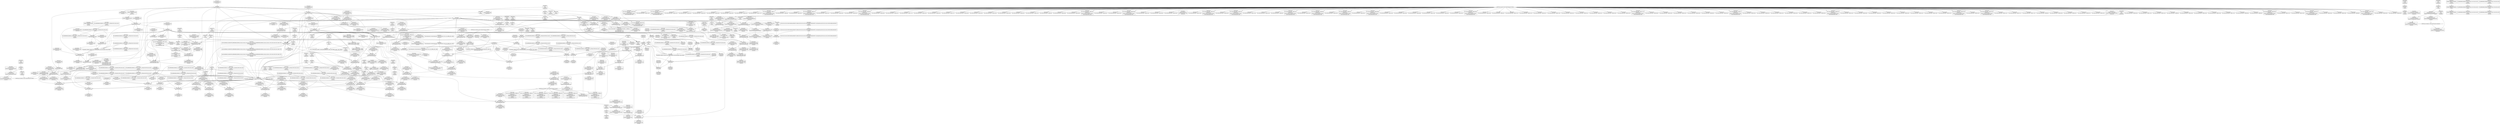 digraph {
	CE0x4646e00 [shape=record,shape=Mrecord,label="{CE0x4646e00|232:_%struct.super_block*,_:_CRE_156,157_}"]
	CE0x464e6a0 [shape=record,shape=Mrecord,label="{CE0x464e6a0|232:_%struct.super_block*,_:_CRE_317,318_}"]
	CE0x46458c0 [shape=record,shape=Mrecord,label="{CE0x46458c0|232:_%struct.super_block*,_:_CRE_146,147_}"]
	CE0x45f4060 [shape=record,shape=Mrecord,label="{CE0x45f4060|selinux_sb_statfs:_entry}"]
	CE0x45fe420 [shape=record,shape=Mrecord,label="{CE0x45fe420|cred_sid:_tmp}"]
	CE0x463da80 [shape=record,shape=Mrecord,label="{CE0x463da80|_ret_%struct.task_struct*_%tmp4,_!dbg_!27714|./arch/x86/include/asm/current.h,14}"]
	CE0x468d0b0 [shape=record,shape=Mrecord,label="{CE0x468d0b0|cred_sid:_tmp1|*SummSink*}"]
	CE0x467c5c0 [shape=record,shape=Mrecord,label="{CE0x467c5c0|selinux_sb_statfs:_tmp23|security/selinux/hooks.c,2629}"]
	CE0x464b180 [shape=record,shape=Mrecord,label="{CE0x464b180|232:_%struct.super_block*,_:_CRE_210,211_}"]
	CE0x4600930 [shape=record,shape=Mrecord,label="{CE0x4600930|i64_1|*Constant*|*SummSink*}"]
	CE0x45eacf0 [shape=record,shape=Mrecord,label="{CE0x45eacf0|232:_%struct.super_block*,_:_CRE_150,151_}"]
	CE0x464e420 [shape=record,shape=Mrecord,label="{CE0x464e420|232:_%struct.super_block*,_:_CRE_315,316_}"]
	CE0x45eaf70 [shape=record,shape=Mrecord,label="{CE0x45eaf70|232:_%struct.super_block*,_:_CRE_152,153_}"]
	CE0x4629c50 [shape=record,shape=Mrecord,label="{CE0x4629c50|i32_2625|*Constant*}"]
	CE0x45f5360 [shape=record,shape=Mrecord,label="{CE0x45f5360|cred_sid:_tmp1}"]
	CE0x45ff920 [shape=record,shape=Mrecord,label="{CE0x45ff920|i64_0|*Constant*|*SummSink*}"]
	CE0x45f3150 [shape=record,shape=Mrecord,label="{CE0x45f3150|selinux_sb_statfs:_land.lhs.true|*SummSink*}"]
	CE0x4698c80 [shape=record,shape=Mrecord,label="{CE0x4698c80|get_current:_tmp}"]
	CE0x46987d0 [shape=record,shape=Mrecord,label="{CE0x46987d0|_call_void_mcount()_#3|*SummSink*}"]
	CE0x4645540 [shape=record,shape=Mrecord,label="{CE0x4645540|232:_%struct.super_block*,_:_CRE_112,144_|*MultipleSource*|Function::selinux_sb_statfs&Arg::dentry::|security/selinux/hooks.c,2629}"]
	CE0x45f47e0 [shape=record,shape=Mrecord,label="{CE0x45f47e0|i32_0|*Constant*|*SummSource*}"]
	CE0x4647d00 [shape=record,shape=Mrecord,label="{CE0x4647d00|232:_%struct.super_block*,_:_CRE_168,169_}"]
	CE0x4649b00 [shape=record,shape=Mrecord,label="{CE0x4649b00|232:_%struct.super_block*,_:_CRE_192,193_}"]
	CE0x4696d50 [shape=record,shape=Mrecord,label="{CE0x4696d50|_ret_i32_%retval.0,_!dbg_!27728|security/selinux/avc.c,775|*SummSource*}"]
	CE0x45f86f0 [shape=record,shape=Mrecord,label="{CE0x45f86f0|i32_0|*Constant*}"]
	CE0x46238e0 [shape=record,shape=Mrecord,label="{CE0x46238e0|selinux_sb_statfs:_tobool|security/selinux/hooks.c,2625|*SummSink*}"]
	CE0x463d9e0 [shape=record,shape=Mrecord,label="{CE0x463d9e0|_ret_%struct.task_struct*_%tmp4,_!dbg_!27714|./arch/x86/include/asm/current.h,14|*SummSource*}"]
	CE0x467e9e0 [shape=record,shape=Mrecord,label="{CE0x467e9e0|superblock_has_perm:_s_security|security/selinux/hooks.c,1865|*SummSink*}"]
	CE0x464e060 [shape=record,shape=Mrecord,label="{CE0x464e060|232:_%struct.super_block*,_:_CRE_312,313_}"]
	CE0x4695880 [shape=record,shape=Mrecord,label="{CE0x4695880|superblock_has_perm:_entry|*SummSource*}"]
	CE0x460bf00 [shape=record,shape=Mrecord,label="{CE0x460bf00|i64*_getelementptr_inbounds_(_11_x_i64_,_11_x_i64_*___llvm_gcov_ctr202,_i64_0,_i64_9)|*Constant*|*SummSink*}"]
	CE0x467f840 [shape=record,shape=Mrecord,label="{CE0x467f840|superblock_has_perm:_call|security/selinux/hooks.c,1863|*SummSource*}"]
	CE0x4647940 [shape=record,shape=Mrecord,label="{CE0x4647940|232:_%struct.super_block*,_:_CRE_165,166_}"]
	CE0x463f7f0 [shape=record,shape=Mrecord,label="{CE0x463f7f0|i32_9|*Constant*|*SummSink*}"]
	CE0x464d820 [shape=record,shape=Mrecord,label="{CE0x464d820|232:_%struct.super_block*,_:_CRE_306,307_}"]
	CE0x462b6f0 [shape=record,shape=Mrecord,label="{CE0x462b6f0|selinux_sb_statfs:_tmp7|security/selinux/hooks.c,2625|*SummSink*}"]
	CE0x46a2900 [shape=record,shape=Mrecord,label="{CE0x46a2900|cred_sid:_tmp4|*LoadInst*|security/selinux/hooks.c,196}"]
	CE0x4647300 [shape=record,shape=Mrecord,label="{CE0x4647300|232:_%struct.super_block*,_:_CRE_160,161_}"]
	CE0x4610fc0 [shape=record,shape=Mrecord,label="{CE0x4610fc0|i64_2|*Constant*|*SummSource*}"]
	CE0x4620da0 [shape=record,shape=Mrecord,label="{CE0x4620da0|superblock_has_perm:_tmp}"]
	CE0x46a22c0 [shape=record,shape=Mrecord,label="{CE0x46a22c0|cred_sid:_security|security/selinux/hooks.c,196}"]
	CE0x4683230 [shape=record,shape=Mrecord,label="{CE0x4683230|get_current:_bb|*SummSink*}"]
	CE0x463e2a0 [shape=record,shape=Mrecord,label="{CE0x463e2a0|selinux_sb_statfs:_cred4|security/selinux/hooks.c,2625}"]
	CE0x4643440 [shape=record,shape=Mrecord,label="{CE0x4643440|232:_%struct.super_block*,_:_CRE_8,12_|*MultipleSource*|Function::selinux_sb_statfs&Arg::dentry::|security/selinux/hooks.c,2629}"]
	CE0x469de60 [shape=record,shape=Mrecord,label="{CE0x469de60|superblock_has_perm:_tmp2|*SummSource*}"]
	CE0x4696010 [shape=record,shape=Mrecord,label="{CE0x4696010|superblock_has_perm:_perms|Function::superblock_has_perm&Arg::perms::}"]
	CE0x4624370 [shape=record,shape=Mrecord,label="{CE0x4624370|selinux_sb_statfs:_call|security/selinux/hooks.c,2625|*SummSink*}"]
	CE0x46965a0 [shape=record,shape=Mrecord,label="{CE0x46965a0|i32_8|*Constant*|*SummSource*}"]
	CE0x45f5fb0 [shape=record,shape=Mrecord,label="{CE0x45f5fb0|i64_3|*Constant*}"]
	CE0x4647580 [shape=record,shape=Mrecord,label="{CE0x4647580|232:_%struct.super_block*,_:_CRE_162,163_}"]
	CE0x46015a0 [shape=record,shape=Mrecord,label="{CE0x46015a0|selinux_sb_statfs:_tmp4|security/selinux/hooks.c,2625|*SummSource*}"]
	CE0x464b040 [shape=record,shape=Mrecord,label="{CE0x464b040|232:_%struct.super_block*,_:_CRE_209,210_}"]
	CE0x468be20 [shape=record,shape=Mrecord,label="{CE0x468be20|_ret_i32_%call2,_!dbg_!27722|security/selinux/hooks.c,1866|*SummSource*}"]
	"CONST[source:0(mediator),value:0(static)][purpose:{operation}]"
	CE0x469f030 [shape=record,shape=Mrecord,label="{CE0x469f030|avc_has_perm:_tclass|Function::avc_has_perm&Arg::tclass::|*SummSink*}"]
	CE0x469e1e0 [shape=record,shape=Mrecord,label="{CE0x469e1e0|GLOBAL:_cred_sid|*Constant*}"]
	CE0x46a21e0 [shape=record,shape=Mrecord,label="{CE0x46a21e0|i32_22|*Constant*|*SummSource*}"]
	CE0x46930a0 [shape=record,shape=Mrecord,label="{CE0x46930a0|i32_0|*Constant*}"]
	CE0x4695990 [shape=record,shape=Mrecord,label="{CE0x4695990|superblock_has_perm:_entry|*SummSink*}"]
	CE0x46012c0 [shape=record,shape=Mrecord,label="{CE0x46012c0|selinux_sb_statfs:_tmp10|security/selinux/hooks.c,2625|*SummSink*}"]
	CE0x4648d40 [shape=record,shape=Mrecord,label="{CE0x4648d40|232:_%struct.super_block*,_:_CRE_181,182_}"]
	CE0x4648e80 [shape=record,shape=Mrecord,label="{CE0x4648e80|232:_%struct.super_block*,_:_CRE_182,183_}"]
	CE0x45f5d10 [shape=record,shape=Mrecord,label="{CE0x45f5d10|superblock_has_perm:_tmp1|*SummSource*}"]
	CE0x45fdc50 [shape=record,shape=Mrecord,label="{CE0x45fdc50|i64_5|*Constant*}"]
	CE0x45fdf60 [shape=record,shape=Mrecord,label="{CE0x45fdf60|selinux_sb_statfs:_tmp9|security/selinux/hooks.c,2625|*SummSink*}"]
	CE0x464dde0 [shape=record,shape=Mrecord,label="{CE0x464dde0|232:_%struct.super_block*,_:_CRE_310,311_}"]
	CE0x463ef00 [shape=record,shape=Mrecord,label="{CE0x463ef00|selinux_sb_statfs:_type|security/selinux/hooks.c,2628}"]
	CE0x4642b90 [shape=record,shape=Mrecord,label="{CE0x4642b90|i32_9|*Constant*|*SummSource*}"]
	CE0x46242d0 [shape=record,shape=Mrecord,label="{CE0x46242d0|selinux_sb_statfs:_call|security/selinux/hooks.c,2625|*SummSource*}"]
	CE0x46a03d0 [shape=record,shape=Mrecord,label="{CE0x46a03d0|avc_has_perm:_ssid|Function::avc_has_perm&Arg::ssid::|*SummSink*}"]
	CE0x4620060 [shape=record,shape=Mrecord,label="{CE0x4620060|i64*_getelementptr_inbounds_(_2_x_i64_,_2_x_i64_*___llvm_gcov_ctr151,_i64_0,_i64_0)|*Constant*|*SummSource*}"]
	CE0x4641f50 [shape=record,shape=Mrecord,label="{CE0x4641f50|i8_10|*Constant*}"]
	CE0x463df50 [shape=record,shape=Mrecord,label="{CE0x463df50|i32_78|*Constant*|*SummSource*}"]
	CE0x4694a10 [shape=record,shape=Mrecord,label="{CE0x4694a10|GLOBAL:_superblock_has_perm|*Constant*}"]
	CE0x463d6a0 [shape=record,shape=Mrecord,label="{CE0x463d6a0|get_current:_entry|*SummSource*}"]
	CE0x468dd80 [shape=record,shape=Mrecord,label="{CE0x468dd80|cred_sid:_tmp3|*SummSink*}"]
	CE0x4654ec0 [shape=record,shape=Mrecord,label="{CE0x4654ec0|i32_12|*Constant*|*SummSource*}"]
	CE0x464a8c0 [shape=record,shape=Mrecord,label="{CE0x464a8c0|232:_%struct.super_block*,_:_CRE_203,204_}"]
	CE0x4645270 [shape=record,shape=Mrecord,label="{CE0x4645270|232:_%struct.super_block*,_:_CRE_96,104_|*MultipleSource*|Function::selinux_sb_statfs&Arg::dentry::|security/selinux/hooks.c,2629}"]
	CE0x4611840 [shape=record,shape=Mrecord,label="{CE0x4611840|selinux_sb_statfs:_tmp15|security/selinux/hooks.c,2625|*SummSource*}"]
	CE0x4605840 [shape=record,shape=Mrecord,label="{CE0x4605840|selinux_sb_statfs:_tmp13|security/selinux/hooks.c,2625}"]
	CE0x45f5eb0 [shape=record,shape=Mrecord,label="{CE0x45f5eb0|selinux_sb_statfs:_tobool|security/selinux/hooks.c,2625|*SummSource*}"]
	CE0x4654df0 [shape=record,shape=Mrecord,label="{CE0x4654df0|i32_12|*Constant*}"]
	CE0x460ca00 [shape=record,shape=Mrecord,label="{CE0x460ca00|selinux_sb_statfs:_tmp18|security/selinux/hooks.c,2625|*SummSource*}"]
	CE0x461d0f0 [shape=record,shape=Mrecord,label="{CE0x461d0f0|i32_1|*Constant*}"]
	CE0x4693590 [shape=record,shape=Mrecord,label="{CE0x4693590|i32_16|*Constant*|*SummSource*}"]
	CE0x469fe00 [shape=record,shape=Mrecord,label="{CE0x469fe00|avc_has_perm:_entry|*SummSink*}"]
	CE0x46973c0 [shape=record,shape=Mrecord,label="{CE0x46973c0|cred_sid:_bb|*SummSink*}"]
	CE0x45f8600 [shape=record,shape=Mrecord,label="{CE0x45f8600|_call_void_mcount()_#3|*SummSink*}"]
	CE0x463f130 [shape=record,shape=Mrecord,label="{CE0x463f130|selinux_sb_statfs:_type|security/selinux/hooks.c,2628|*SummSource*}"]
	CE0x467fdb0 [shape=record,shape=Mrecord,label="{CE0x467fdb0|GLOBAL:_cred_sid|*Constant*|*SummSink*}"]
	CE0x45f9bb0 [shape=record,shape=Mrecord,label="{CE0x45f9bb0|superblock_has_perm:_bb|*SummSink*}"]
	CE0x45ff810 [shape=record,shape=Mrecord,label="{CE0x45ff810|i64_0|*Constant*|*SummSource*}"]
	CE0x4608cb0 [shape=record,shape=Mrecord,label="{CE0x4608cb0|_call_void_lockdep_rcu_suspicious(i8*_getelementptr_inbounds_(_25_x_i8_,_25_x_i8_*_.str3,_i32_0,_i32_0),_i32_2625,_i8*_getelementptr_inbounds_(_45_x_i8_,_45_x_i8_*_.str12,_i32_0,_i32_0))_#10,_!dbg_!27728|security/selinux/hooks.c,2625|*SummSource*}"]
	CE0x4645130 [shape=record,shape=Mrecord,label="{CE0x4645130|232:_%struct.super_block*,_:_CRE_144,145_}"]
	CE0x4624880 [shape=record,shape=Mrecord,label="{CE0x4624880|selinux_sb_statfs:_tmp14|security/selinux/hooks.c,2625|*SummSink*}"]
	CE0x4627b40 [shape=record,shape=Mrecord,label="{CE0x4627b40|selinux_sb_statfs:_tmp20|security/selinux/hooks.c,2625|*SummSource*}"]
	CE0x4695490 [shape=record,shape=Mrecord,label="{CE0x4695490|GLOBAL:_superblock_has_perm|*Constant*|*SummSource*}"]
	CE0x4601000 [shape=record,shape=Mrecord,label="{CE0x4601000|i1_true|*Constant*}"]
	CE0x4625340 [shape=record,shape=Mrecord,label="{CE0x4625340|i64*_getelementptr_inbounds_(_2_x_i64_,_2_x_i64_*___llvm_gcov_ctr98,_i64_0,_i64_1)|*Constant*}"]
	CE0x464ab40 [shape=record,shape=Mrecord,label="{CE0x464ab40|232:_%struct.super_block*,_:_CRE_205,206_}"]
	CE0x45f5770 [shape=record,shape=Mrecord,label="{CE0x45f5770|selinux_sb_statfs:_tmp4|security/selinux/hooks.c,2625|*SummSink*}"]
	CE0x469ec80 [shape=record,shape=Mrecord,label="{CE0x469ec80|i16_5|*Constant*|*SummSource*}"]
	CE0x46936a0 [shape=record,shape=Mrecord,label="{CE0x46936a0|superblock_has_perm:_s_security|security/selinux/hooks.c,1865}"]
	CE0x4602c20 [shape=record,shape=Mrecord,label="{CE0x4602c20|i64_1|*Constant*}"]
	CE0x4696780 [shape=record,shape=Mrecord,label="{CE0x4696780|i32_8|*Constant*|*SummSink*}"]
	CE0x45f8560 [shape=record,shape=Mrecord,label="{CE0x45f8560|_call_void_mcount()_#3|*SummSource*}"]
	CE0x469ef60 [shape=record,shape=Mrecord,label="{CE0x469ef60|avc_has_perm:_tclass|Function::avc_has_perm&Arg::tclass::|*SummSource*}"]
	CE0x45f5280 [shape=record,shape=Mrecord,label="{CE0x45f5280|i64*_getelementptr_inbounds_(_2_x_i64_,_2_x_i64_*___llvm_gcov_ctr131,_i64_0,_i64_1)|*Constant*|*SummSink*}"]
	CE0x45fe490 [shape=record,shape=Mrecord,label="{CE0x45fe490|COLLAPSED:_GCMRE___llvm_gcov_ctr131_internal_global_2_x_i64_zeroinitializer:_elem_0:default:}"]
	CE0x45fb070 [shape=record,shape=Mrecord,label="{CE0x45fb070|i64*_getelementptr_inbounds_(_11_x_i64_,_11_x_i64_*___llvm_gcov_ctr202,_i64_0,_i64_6)|*Constant*}"]
	CE0x461e2e0 [shape=record,shape=Mrecord,label="{CE0x461e2e0|cred_sid:_tmp6|security/selinux/hooks.c,197|*SummSink*}"]
	CE0x4649380 [shape=record,shape=Mrecord,label="{CE0x4649380|232:_%struct.super_block*,_:_CRE_186,187_}"]
	CE0x46017e0 [shape=record,shape=Mrecord,label="{CE0x46017e0|GLOBAL:_selinux_sb_statfs.__warned|Global_var:selinux_sb_statfs.__warned}"]
	CE0x4627c90 [shape=record,shape=Mrecord,label="{CE0x4627c90|cred_sid:_entry|*SummSink*}"]
	CE0x462b9e0 [shape=record,shape=Mrecord,label="{CE0x462b9e0|GLOBAL:_selinux_sb_statfs.__warned|Global_var:selinux_sb_statfs.__warned|*SummSource*}"]
	CE0x4627f00 [shape=record,shape=Mrecord,label="{CE0x4627f00|cred_sid:_cred|Function::cred_sid&Arg::cred::|*SummSource*}"]
	CE0x469ff90 [shape=record,shape=Mrecord,label="{CE0x469ff90|avc_has_perm:_requested|Function::avc_has_perm&Arg::requested::|*SummSink*}"]
	CE0x468f010 [shape=record,shape=Mrecord,label="{CE0x468f010|i32_1|*Constant*}"]
	CE0x45f4940 [shape=record,shape=Mrecord,label="{CE0x45f4940|i32_0|*Constant*|*SummSink*}"]
	CE0x460a9a0 [shape=record,shape=Mrecord,label="{CE0x460a9a0|%struct.task_struct*_(%struct.task_struct**)*_asm_movq_%gs:$_1:P_,$0_,_r,im,_dirflag_,_fpsr_,_flags_|*SummSink*}"]
	CE0x4602800 [shape=record,shape=Mrecord,label="{CE0x4602800|get_current:_tmp1|*SummSource*}"]
	CE0x4625bf0 [shape=record,shape=Mrecord,label="{CE0x4625bf0|i64*_getelementptr_inbounds_(_2_x_i64_,_2_x_i64_*___llvm_gcov_ctr131,_i64_0,_i64_0)|*Constant*|*SummSource*}"]
	CE0x45fadc0 [shape=record,shape=Mrecord,label="{CE0x45fadc0|i64_4|*Constant*}"]
	CE0x46a4060 [shape=record,shape=Mrecord,label="{CE0x46a4060|get_current:_tmp4|./arch/x86/include/asm/current.h,14|*SummSource*}"]
	CE0x4605cf0 [shape=record,shape=Mrecord,label="{CE0x4605cf0|i64*_getelementptr_inbounds_(_11_x_i64_,_11_x_i64_*___llvm_gcov_ctr202,_i64_0,_i64_8)|*Constant*}"]
	CE0x4694120 [shape=record,shape=Mrecord,label="{CE0x4694120|selinux_sb_statfs:_dentry6|security/selinux/hooks.c,2629|*SummSink*}"]
	CE0x46476c0 [shape=record,shape=Mrecord,label="{CE0x46476c0|232:_%struct.super_block*,_:_CRE_163,164_}"]
	CE0x45f2c00 [shape=record,shape=Mrecord,label="{CE0x45f2c00|selinux_sb_statfs:_tmp|*SummSink*}"]
	CE0x461cfc0 [shape=record,shape=Mrecord,label="{CE0x461cfc0|selinux_sb_statfs:_tmp1|*SummSource*}"]
	CE0x468d780 [shape=record,shape=Mrecord,label="{CE0x468d780|cred_sid:_tmp2|*SummSource*}"]
	CE0x46098b0 [shape=record,shape=Mrecord,label="{CE0x46098b0|GLOBAL:_lockdep_rcu_suspicious|*Constant*|*SummSink*}"]
	CE0x464a780 [shape=record,shape=Mrecord,label="{CE0x464a780|232:_%struct.super_block*,_:_CRE_202,203_}"]
	CE0x464e2e0 [shape=record,shape=Mrecord,label="{CE0x464e2e0|232:_%struct.super_block*,_:_CRE_314,315_}"]
	CE0x46430d0 [shape=record,shape=Mrecord,label="{CE0x46430d0|selinux_sb_statfs:_d_sb|security/selinux/hooks.c,2629|*SummSink*}"]
	CE0x460eae0 [shape=record,shape=Mrecord,label="{CE0x460eae0|superblock_has_perm:_tmp6|security/selinux/hooks.c,1866}"]
	CE0x4624ca0 [shape=record,shape=Mrecord,label="{CE0x4624ca0|i1_true|*Constant*|*SummSink*}"]
	CE0x4696b90 [shape=record,shape=Mrecord,label="{CE0x4696b90|avc_has_perm:_auditdata|Function::avc_has_perm&Arg::auditdata::|*SummSink*}"]
	CE0x4695710 [shape=record,shape=Mrecord,label="{CE0x4695710|superblock_has_perm:_cred|Function::superblock_has_perm&Arg::cred::|*SummSink*}"]
	CE0x4695d70 [shape=record,shape=Mrecord,label="{CE0x4695d70|superblock_has_perm:_cred|Function::superblock_has_perm&Arg::cred::|*SummSource*}"]
	CE0x4682ee0 [shape=record,shape=Mrecord,label="{CE0x4682ee0|get_current:_bb}"]
	CE0x4601150 [shape=record,shape=Mrecord,label="{CE0x4601150|selinux_sb_statfs:_tmp10|security/selinux/hooks.c,2625|*SummSource*}"]
	CE0x460c370 [shape=record,shape=Mrecord,label="{CE0x460c370|selinux_sb_statfs:_tmp17|security/selinux/hooks.c,2625|*SummSource*}"]
	CE0x4642b20 [shape=record,shape=Mrecord,label="{CE0x4642b20|i32_9|*Constant*}"]
	CE0x45f67f0 [shape=record,shape=Mrecord,label="{CE0x45f67f0|selinux_sb_statfs:_tmp11|security/selinux/hooks.c,2625}"]
	CE0x5c61f50 [shape=record,shape=Mrecord,label="{CE0x5c61f50|i64*_getelementptr_inbounds_(_11_x_i64_,_11_x_i64_*___llvm_gcov_ctr202,_i64_0,_i64_0)|*Constant*|*SummSource*}"]
	CE0x460c870 [shape=record,shape=Mrecord,label="{CE0x460c870|selinux_sb_statfs:_tmp18|security/selinux/hooks.c,2625}"]
	CE0x46494c0 [shape=record,shape=Mrecord,label="{CE0x46494c0|232:_%struct.super_block*,_:_CRE_187,188_}"]
	CE0x464b680 [shape=record,shape=Mrecord,label="{CE0x464b680|232:_%struct.super_block*,_:_CRE_214,215_}"]
	CE0x464c710 [shape=record,shape=Mrecord,label="{CE0x464c710|232:_%struct.super_block*,_:_CRE_240,248_|*MultipleSource*|Function::selinux_sb_statfs&Arg::dentry::|security/selinux/hooks.c,2629}"]
	CE0x464bf40 [shape=record,shape=Mrecord,label="{CE0x464bf40|232:_%struct.super_block*,_:_CRE_221,222_}"]
	CE0x5b67450 [shape=record,shape=Mrecord,label="{CE0x5b67450|selinux_sb_statfs:_tmp3|*SummSink*}"]
	CE0x464c440 [shape=record,shape=Mrecord,label="{CE0x464c440|232:_%struct.super_block*,_:_CRE_224,232_|*MultipleSource*|Function::selinux_sb_statfs&Arg::dentry::|security/selinux/hooks.c,2629}"]
	CE0x460f400 [shape=record,shape=Mrecord,label="{CE0x460f400|i64*_getelementptr_inbounds_(_11_x_i64_,_11_x_i64_*___llvm_gcov_ctr202,_i64_0,_i64_10)|*Constant*|*SummSource*}"]
	"CONST[source:0(mediator),value:2(dynamic)][purpose:{object}]"
	CE0x4603090 [shape=record,shape=Mrecord,label="{CE0x4603090|get_current:_tmp1|*SummSink*}"]
	CE0x464b2c0 [shape=record,shape=Mrecord,label="{CE0x464b2c0|232:_%struct.super_block*,_:_CRE_211,212_}"]
	CE0x4642610 [shape=record,shape=Mrecord,label="{CE0x4642610|selinux_sb_statfs:_dentry|Function::selinux_sb_statfs&Arg::dentry::|*SummSink*}"]
	CE0x468c260 [shape=record,shape=Mrecord,label="{CE0x468c260|superblock_has_perm:_perms|Function::superblock_has_perm&Arg::perms::|*SummSink*}"]
	CE0x4694570 [shape=record,shape=Mrecord,label="{CE0x4694570|selinux_sb_statfs:_d_sb7|security/selinux/hooks.c,2630}"]
	CE0x4692fa0 [shape=record,shape=Mrecord,label="{CE0x4692fa0|_ret_i32_%tmp6,_!dbg_!27716|security/selinux/hooks.c,197|*SummSink*}"]
	CE0x468e930 [shape=record,shape=Mrecord,label="{CE0x468e930|i32_(i32,_i32,_i16,_i32,_%struct.common_audit_data*)*_bitcast_(i32_(i32,_i32,_i16,_i32,_%struct.common_audit_data.495*)*_avc_has_perm_to_i32_(i32,_i32,_i16,_i32,_%struct.common_audit_data*)*)|*Constant*|*SummSource*}"]
	CE0x4647f80 [shape=record,shape=Mrecord,label="{CE0x4647f80|232:_%struct.super_block*,_:_CRE_170,171_}"]
	CE0x4603410 [shape=record,shape=Mrecord,label="{CE0x4603410|selinux_sb_statfs:_entry|*SummSink*}"]
	CE0x461ff00 [shape=record,shape=Mrecord,label="{CE0x461ff00|i64*_getelementptr_inbounds_(_2_x_i64_,_2_x_i64_*___llvm_gcov_ctr151,_i64_0,_i64_0)|*Constant*|*SummSink*}"]
	CE0x4604150 [shape=record,shape=Mrecord,label="{CE0x4604150|GLOBAL:_selinux_sb_statfs.__warned|Global_var:selinux_sb_statfs.__warned|*SummSink*}"]
	CE0x46815e0 [shape=record,shape=Mrecord,label="{CE0x46815e0|superblock_has_perm:_tmp2}"]
	CE0x4648840 [shape=record,shape=Mrecord,label="{CE0x4648840|232:_%struct.super_block*,_:_CRE_177,178_}"]
	CE0x4644d70 [shape=record,shape=Mrecord,label="{CE0x4644d70|232:_%struct.super_block*,_:_CRE_93,94_}"]
	CE0x461dc30 [shape=record,shape=Mrecord,label="{CE0x461dc30|0:_i32,_4:_i32,_8:_i32,_12:_i32,_:_CMRE_12,16_|*MultipleSource*|security/selinux/hooks.c,196|security/selinux/hooks.c,197|*LoadInst*|security/selinux/hooks.c,196}"]
	CE0x4600c80 [shape=record,shape=Mrecord,label="{CE0x4600c80|selinux_sb_statfs:_tmp9|security/selinux/hooks.c,2625|*SummSource*}"]
	CE0x4629df0 [shape=record,shape=Mrecord,label="{CE0x4629df0|i32_2625|*Constant*|*SummSource*}"]
	CE0x4649100 [shape=record,shape=Mrecord,label="{CE0x4649100|232:_%struct.super_block*,_:_CRE_184,185_}"]
	CE0x4620e10 [shape=record,shape=Mrecord,label="{CE0x4620e10|COLLAPSED:_GCMRE___llvm_gcov_ctr151_internal_global_2_x_i64_zeroinitializer:_elem_0:default:}"]
	CE0x45f6500 [shape=record,shape=Mrecord,label="{CE0x45f6500|i64*_getelementptr_inbounds_(_2_x_i64_,_2_x_i64_*___llvm_gcov_ctr151,_i64_0,_i64_1)|*Constant*}"]
	CE0x45f50e0 [shape=record,shape=Mrecord,label="{CE0x45f50e0|%struct.task_struct*_(%struct.task_struct**)*_asm_movq_%gs:$_1:P_,$0_,_r,im,_dirflag_,_fpsr_,_flags_}"]
	CE0x4693630 [shape=record,shape=Mrecord,label="{CE0x4693630|superblock_has_perm:_tmp5|security/selinux/hooks.c,1865|*SummSink*}"]
	CE0x4604920 [shape=record,shape=Mrecord,label="{CE0x4604920|selinux_sb_statfs:_tmp7|security/selinux/hooks.c,2625}"]
	CE0x463e650 [shape=record,shape=Mrecord,label="{CE0x463e650|selinux_sb_statfs:_tmp21|security/selinux/hooks.c,2625|*SummSource*}"]
	CE0x463e120 [shape=record,shape=Mrecord,label="{CE0x463e120|selinux_sb_statfs:_cred4|security/selinux/hooks.c,2625|*SummSink*}"]
	CE0x4611960 [shape=record,shape=Mrecord,label="{CE0x4611960|_call_void_lockdep_rcu_suspicious(i8*_getelementptr_inbounds_(_25_x_i8_,_25_x_i8_*_.str3,_i32_0,_i32_0),_i32_2625,_i8*_getelementptr_inbounds_(_45_x_i8_,_45_x_i8_*_.str12,_i32_0,_i32_0))_#10,_!dbg_!27728|security/selinux/hooks.c,2625}"]
	CE0x469e360 [shape=record,shape=Mrecord,label="{CE0x469e360|superblock_has_perm:_tmp3}"]
	CE0x46a2780 [shape=record,shape=Mrecord,label="{CE0x46a2780|COLLAPSED:_CMRE:_elem_0::|security/selinux/hooks.c,196}"]
	CE0x464e560 [shape=record,shape=Mrecord,label="{CE0x464e560|232:_%struct.super_block*,_:_CRE_316,317_}"]
	CE0x46042c0 [shape=record,shape=Mrecord,label="{CE0x46042c0|selinux_sb_statfs:_tmp8|security/selinux/hooks.c,2625|*SummSink*}"]
	CE0x4628970 [shape=record,shape=Mrecord,label="{CE0x4628970|selinux_sb_statfs:_call3|security/selinux/hooks.c,2625|*SummSource*}"]
	CE0x45fb170 [shape=record,shape=Mrecord,label="{CE0x45fb170|selinux_sb_statfs:_tmp9|security/selinux/hooks.c,2625}"]
	CE0x46a0270 [shape=record,shape=Mrecord,label="{CE0x46a0270|avc_has_perm:_ssid|Function::avc_has_perm&Arg::ssid::}"]
	CE0x460c600 [shape=record,shape=Mrecord,label="{CE0x460c600|selinux_sb_statfs:_tmp17|security/selinux/hooks.c,2625|*SummSink*}"]
	CE0x3e9f040 [shape=record,shape=Mrecord,label="{CE0x3e9f040|selinux_sb_statfs:_ad|security/selinux/hooks.c, 2626|*SummSource*}"]
	CE0x45fddf0 [shape=record,shape=Mrecord,label="{CE0x45fddf0|selinux_sb_statfs:_tobool1|security/selinux/hooks.c,2625|*SummSink*}"]
	CE0x4624b60 [shape=record,shape=Mrecord,label="{CE0x4624b60|i1_true|*Constant*|*SummSource*}"]
	CE0x45fae30 [shape=record,shape=Mrecord,label="{CE0x45fae30|i64_4|*Constant*|*SummSource*}"]
	CE0x4647e40 [shape=record,shape=Mrecord,label="{CE0x4647e40|232:_%struct.super_block*,_:_CRE_169,170_}"]
	CE0x4694d00 [shape=record,shape=Mrecord,label="{CE0x4694d00|selinux_sb_statfs:_call8|security/selinux/hooks.c,2630|*SummSink*}"]
	CE0x463e990 [shape=record,shape=Mrecord,label="{CE0x463e990|selinux_sb_statfs:_tmp21|security/selinux/hooks.c,2625|*SummSink*}"]
	CE0x464c080 [shape=record,shape=Mrecord,label="{CE0x464c080|232:_%struct.super_block*,_:_CRE_222,223_}"]
	CE0x4649c40 [shape=record,shape=Mrecord,label="{CE0x4649c40|232:_%struct.super_block*,_:_CRE_193,194_}"]
	CE0x464ba40 [shape=record,shape=Mrecord,label="{CE0x464ba40|232:_%struct.super_block*,_:_CRE_217,218_}"]
	CE0x45eae30 [shape=record,shape=Mrecord,label="{CE0x45eae30|232:_%struct.super_block*,_:_CRE_151,152_}"]
	CE0x46937a0 [shape=record,shape=Mrecord,label="{CE0x46937a0|superblock_has_perm:_s_security|security/selinux/hooks.c,1865|*SummSource*}"]
	CE0x467c930 [shape=record,shape=Mrecord,label="{CE0x467c930|selinux_sb_statfs:_u|security/selinux/hooks.c,2629|*SummSource*}"]
	CE0x469e840 [shape=record,shape=Mrecord,label="{CE0x469e840|avc_has_perm:_tsid|Function::avc_has_perm&Arg::tsid::|*SummSource*}"]
	CE0x4f62c90 [shape=record,shape=Mrecord,label="{CE0x4f62c90|selinux_sb_statfs:_do.body|*SummSink*}"]
	CE0x4696080 [shape=record,shape=Mrecord,label="{CE0x4696080|superblock_has_perm:_sb|Function::superblock_has_perm&Arg::sb::}"]
	CE0x46a17a0 [shape=record,shape=Mrecord,label="{CE0x46a17a0|_call_void_mcount()_#3|*SummSink*}"]
	CE0x461d2b0 [shape=record,shape=Mrecord,label="{CE0x461d2b0|get_current:_tmp|*SummSource*}"]
	CE0x4696240 [shape=record,shape=Mrecord,label="{CE0x4696240|superblock_has_perm:_sb|Function::superblock_has_perm&Arg::sb::|*SummSource*}"]
	CE0x468e670 [shape=record,shape=Mrecord,label="{CE0x468e670|avc_has_perm:_entry}"]
	CE0x4628180 [shape=record,shape=Mrecord,label="{CE0x4628180|_ret_i32_%tmp6,_!dbg_!27716|security/selinux/hooks.c,197}"]
	CE0x467f120 [shape=record,shape=Mrecord,label="{CE0x467f120|superblock_has_perm:_tmp4|*LoadInst*|security/selinux/hooks.c,1865|*SummSink*}"]
	CE0x46448f0 [shape=record,shape=Mrecord,label="{CE0x46448f0|232:_%struct.super_block*,_:_CRE_90,91_}"]
	"CONST[source:2(external),value:2(dynamic)][purpose:{subject}]"
	CE0x468eb50 [shape=record,shape=Mrecord,label="{CE0x468eb50|superblock_has_perm:_tmp5|security/selinux/hooks.c,1865}"]
	CE0x4649d80 [shape=record,shape=Mrecord,label="{CE0x4649d80|232:_%struct.super_block*,_:_CRE_194,195_}"]
	CE0x467fc30 [shape=record,shape=Mrecord,label="{CE0x467fc30|cred_sid:_entry}"]
	CE0x4601f30 [shape=record,shape=Mrecord,label="{CE0x4601f30|get_current:_tmp|*SummSink*}"]
	CE0x467f950 [shape=record,shape=Mrecord,label="{CE0x467f950|superblock_has_perm:_call|security/selinux/hooks.c,1863|*SummSink*}"]
	CE0x469f250 [shape=record,shape=Mrecord,label="{CE0x469f250|_ret_i32_%retval.0,_!dbg_!27728|security/selinux/avc.c,775}"]
	CE0x46499c0 [shape=record,shape=Mrecord,label="{CE0x46499c0|232:_%struct.super_block*,_:_CRE_191,192_}"]
	CE0x4696f30 [shape=record,shape=Mrecord,label="{CE0x4696f30|_ret_i32_%retval.0,_!dbg_!27728|security/selinux/avc.c,775|*SummSink*}"]
	CE0x464adc0 [shape=record,shape=Mrecord,label="{CE0x464adc0|232:_%struct.super_block*,_:_CRE_207,208_}"]
	CE0x46119d0 [shape=record,shape=Mrecord,label="{CE0x46119d0|selinux_sb_statfs:_tmp16|security/selinux/hooks.c,2625}"]
	CE0x4694a80 [shape=record,shape=Mrecord,label="{CE0x4694a80|selinux_sb_statfs:_tmp24|*LoadInst*|security/selinux/hooks.c,2630|*SummSource*}"]
	CE0x46a1f70 [shape=record,shape=Mrecord,label="{CE0x46a1f70|i32_22|*Constant*}"]
	CE0x46a2aa0 [shape=record,shape=Mrecord,label="{CE0x46a2aa0|cred_sid:_tmp4|*LoadInst*|security/selinux/hooks.c,196|*SummSink*}"]
	CE0x46a31e0 [shape=record,shape=Mrecord,label="{CE0x46a31e0|cred_sid:_tmp5|security/selinux/hooks.c,196|*SummSink*}"]
	CE0x46014c0 [shape=record,shape=Mrecord,label="{CE0x46014c0|selinux_sb_statfs:_tmp4|security/selinux/hooks.c,2625}"]
	CE0x4648480 [shape=record,shape=Mrecord,label="{CE0x4648480|232:_%struct.super_block*,_:_CRE_174,175_}"]
	CE0x467fe90 [shape=record,shape=Mrecord,label="{CE0x467fe90|i32_16|*Constant*|*SummSink*}"]
	CE0x460f710 [shape=record,shape=Mrecord,label="{CE0x460f710|get_current:_entry}"]
	CE0x46058b0 [shape=record,shape=Mrecord,label="{CE0x46058b0|selinux_sb_statfs:_tmp13|security/selinux/hooks.c,2625|*SummSource*}"]
	CE0x45f5ca0 [shape=record,shape=Mrecord,label="{CE0x45f5ca0|superblock_has_perm:_tmp1}"]
	CE0x467fca0 [shape=record,shape=Mrecord,label="{CE0x467fca0|GLOBAL:_cred_sid|*Constant*|*SummSource*}"]
	CE0x4654690 [shape=record,shape=Mrecord,label="{CE0x4654690|96:_%struct.dentry*,_272:_i8*,_:_CRE_96,104_|*MultipleSource*|security/selinux/hooks.c,2629|*LoadInst*|security/selinux/hooks.c,2629}"]
	CE0x4611250 [shape=record,shape=Mrecord,label="{CE0x4611250|i64*_getelementptr_inbounds_(_11_x_i64_,_11_x_i64_*___llvm_gcov_ctr202,_i64_0,_i64_1)|*Constant*}"]
	CE0x464dca0 [shape=record,shape=Mrecord,label="{CE0x464dca0|232:_%struct.super_block*,_:_CRE_309,310_}"]
	CE0x467cb00 [shape=record,shape=Mrecord,label="{CE0x467cb00|superblock_has_perm:_ad|Function::superblock_has_perm&Arg::ad::|*SummSource*}"]
	CE0x4695b90 [shape=record,shape=Mrecord,label="{CE0x4695b90|i32_8|*Constant*}"]
	CE0x4655300 [shape=record,shape=Mrecord,label="{CE0x4655300|selinux_sb_statfs:_s_root|security/selinux/hooks.c,2629|*SummSource*}"]
	CE0x45f6df0 [shape=record,shape=Mrecord,label="{CE0x45f6df0|selinux_sb_statfs:_tmp12|security/selinux/hooks.c,2625|*SummSource*}"]
	CE0x4695420 [shape=record,shape=Mrecord,label="{CE0x4695420|superblock_has_perm:_entry}"]
	CE0x468ce70 [shape=record,shape=Mrecord,label="{CE0x468ce70|cred_sid:_tmp1|*SummSource*}"]
	CE0x468d280 [shape=record,shape=Mrecord,label="{CE0x468d280|i64*_getelementptr_inbounds_(_2_x_i64_,_2_x_i64_*___llvm_gcov_ctr131,_i64_0,_i64_1)|*Constant*|*SummSource*}"]
	CE0x462a5a0 [shape=record,shape=Mrecord,label="{CE0x462a5a0|i8*_getelementptr_inbounds_(_45_x_i8_,_45_x_i8_*_.str12,_i32_0,_i32_0)|*Constant*}"]
	CE0x4655010 [shape=record,shape=Mrecord,label="{CE0x4655010|i32_12|*Constant*|*SummSink*}"]
	CE0x467c7b0 [shape=record,shape=Mrecord,label="{CE0x467c7b0|selinux_sb_statfs:_tmp23|security/selinux/hooks.c,2629|*SummSource*}"]
	CE0x4644700 [shape=record,shape=Mrecord,label="{CE0x4644700|232:_%struct.super_block*,_:_CRE_89,90_}"]
	CE0x460f4b0 [shape=record,shape=Mrecord,label="{CE0x460f4b0|i64*_getelementptr_inbounds_(_11_x_i64_,_11_x_i64_*___llvm_gcov_ctr202,_i64_0,_i64_10)|*Constant*|*SummSink*}"]
	CE0x460f520 [shape=record,shape=Mrecord,label="{CE0x460f520|selinux_sb_statfs:_tmp19|security/selinux/hooks.c,2625|*SummSource*}"]
	CE0x4692f30 [shape=record,shape=Mrecord,label="{CE0x4692f30|cred_sid:_entry|*SummSource*}"]
	CE0x46a2030 [shape=record,shape=Mrecord,label="{CE0x46a2030|i32_22|*Constant*|*SummSink*}"]
	CE0x46955a0 [shape=record,shape=Mrecord,label="{CE0x46955a0|GLOBAL:_superblock_has_perm|*Constant*|*SummSink*}"]
	CE0x468c000 [shape=record,shape=Mrecord,label="{CE0x468c000|_ret_i32_%call2,_!dbg_!27722|security/selinux/hooks.c,1866|*SummSink*}"]
	CE0x464d440 [shape=record,shape=Mrecord,label="{CE0x464d440|232:_%struct.super_block*,_:_CRE_296,304_|*MultipleSource*|Function::selinux_sb_statfs&Arg::dentry::|security/selinux/hooks.c,2629}"]
	CE0x460ad30 [shape=record,shape=Mrecord,label="{CE0x460ad30|i8*_getelementptr_inbounds_(_25_x_i8_,_25_x_i8_*_.str3,_i32_0,_i32_0)|*Constant*}"]
	CE0x4648340 [shape=record,shape=Mrecord,label="{CE0x4648340|232:_%struct.super_block*,_:_CRE_173,174_}"]
	CE0x4647bc0 [shape=record,shape=Mrecord,label="{CE0x4647bc0|232:_%struct.super_block*,_:_CRE_167,168_}"]
	CE0x4642750 [shape=record,shape=Mrecord,label="{CE0x4642750|selinux_sb_statfs:_dentry|Function::selinux_sb_statfs&Arg::dentry::|*SummSource*}"]
	CE0x4611b60 [shape=record,shape=Mrecord,label="{CE0x4611b60|selinux_sb_statfs:_tmp16|security/selinux/hooks.c,2625|*SummSource*}"]
	CE0x4604990 [shape=record,shape=Mrecord,label="{CE0x4604990|selinux_sb_statfs:_tmp6|security/selinux/hooks.c,2625}"]
	CE0x46016d0 [shape=record,shape=Mrecord,label="{CE0x46016d0|GLOBAL:___llvm_gcov_ctr202|Global_var:__llvm_gcov_ctr202|*SummSink*}"]
	CE0x460c300 [shape=record,shape=Mrecord,label="{CE0x460c300|selinux_sb_statfs:_tmp17|security/selinux/hooks.c,2625}"]
	CE0x4696930 [shape=record,shape=Mrecord,label="{CE0x4696930|superblock_has_perm:_perms|Function::superblock_has_perm&Arg::perms::|*SummSource*}"]
	CE0x4695220 [shape=record,shape=Mrecord,label="{CE0x4695220|selinux_sb_statfs:_call8|security/selinux/hooks.c,2630|*SummSource*}"]
	CE0x46110e0 [shape=record,shape=Mrecord,label="{CE0x46110e0|i64_0|*Constant*}"]
	CE0x46a1660 [shape=record,shape=Mrecord,label="{CE0x46a1660|_call_void_mcount()_#3}"]
	CE0x461d720 [shape=record,shape=Mrecord,label="{CE0x461d720|i64*_getelementptr_inbounds_(_2_x_i64_,_2_x_i64_*___llvm_gcov_ctr98,_i64_0,_i64_0)|*Constant*|*SummSource*}"]
	CE0x469edf0 [shape=record,shape=Mrecord,label="{CE0x469edf0|i16_5|*Constant*|*SummSink*}"]
	CE0x464cc80 [shape=record,shape=Mrecord,label="{CE0x464cc80|232:_%struct.super_block*,_:_CRE_264,272_|*MultipleSource*|Function::selinux_sb_statfs&Arg::dentry::|security/selinux/hooks.c,2629}"]
	CE0x469eef0 [shape=record,shape=Mrecord,label="{CE0x469eef0|avc_has_perm:_tclass|Function::avc_has_perm&Arg::tclass::}"]
	CE0x464ea60 [shape=record,shape=Mrecord,label="{CE0x464ea60|selinux_sb_statfs:_tmp22|*LoadInst*|security/selinux/hooks.c,2629}"]
	CE0x46038c0 [shape=record,shape=Mrecord,label="{CE0x46038c0|i64*_getelementptr_inbounds_(_11_x_i64_,_11_x_i64_*___llvm_gcov_ctr202,_i64_0,_i64_6)|*Constant*|*SummSource*}"]
	CE0x4683100 [shape=record,shape=Mrecord,label="{CE0x4683100|get_current:_bb|*SummSource*}"]
	CE0x462a930 [shape=record,shape=Mrecord,label="{CE0x462a930|i64*_getelementptr_inbounds_(_11_x_i64_,_11_x_i64_*___llvm_gcov_ctr202,_i64_0,_i64_9)|*Constant*}"]
	CE0x4622ef0 [shape=record,shape=Mrecord,label="{CE0x4622ef0|get_current:_tmp4|./arch/x86/include/asm/current.h,14}"]
	CE0x45fdcc0 [shape=record,shape=Mrecord,label="{CE0x45fdcc0|selinux_sb_statfs:_tobool1|security/selinux/hooks.c,2625|*SummSource*}"]
	CE0x4642eb0 [shape=record,shape=Mrecord,label="{CE0x4642eb0|selinux_sb_statfs:_d_sb|security/selinux/hooks.c,2629|*SummSource*}"]
	CE0x468e5b0 [shape=record,shape=Mrecord,label="{CE0x468e5b0|superblock_has_perm:_call2|security/selinux/hooks.c,1866|*SummSink*}"]
	CE0x4648fc0 [shape=record,shape=Mrecord,label="{CE0x4648fc0|232:_%struct.super_block*,_:_CRE_183,184_}"]
	CE0x46a1700 [shape=record,shape=Mrecord,label="{CE0x46a1700|_call_void_mcount()_#3|*SummSource*}"]
	CE0x4692a20 [shape=record,shape=Mrecord,label="{CE0x4692a20|GLOBAL:_current_task|Global_var:current_task|*SummSource*}"]
	CE0x464da10 [shape=record,shape=Mrecord,label="{CE0x464da10|232:_%struct.super_block*,_:_CRE_307,308_}"]
	CE0x4642680 [shape=record,shape=Mrecord,label="{CE0x4642680|232:_%struct.super_block*,_:_CRE_88,89_}"]
	CE0x464ce70 [shape=record,shape=Mrecord,label="{CE0x464ce70|232:_%struct.super_block*,_:_CRE_272,280_|*MultipleSource*|Function::selinux_sb_statfs&Arg::dentry::|security/selinux/hooks.c,2629}"]
	CE0x4623b70 [shape=record,shape=Mrecord,label="{CE0x4623b70|selinux_sb_statfs:_call|security/selinux/hooks.c,2625}"]
	CE0x46423c0 [shape=record,shape=Mrecord,label="{CE0x46423c0|selinux_sb_statfs:_dentry|Function::selinux_sb_statfs&Arg::dentry::}"]
	CE0x460cb70 [shape=record,shape=Mrecord,label="{CE0x460cb70|selinux_sb_statfs:_tmp18|security/selinux/hooks.c,2625|*SummSink*}"]
	CE0x469e9b0 [shape=record,shape=Mrecord,label="{CE0x469e9b0|avc_has_perm:_tsid|Function::avc_has_perm&Arg::tsid::|*SummSink*}"]
	CE0x46085f0 [shape=record,shape=Mrecord,label="{CE0x46085f0|i8_1|*Constant*|*SummSource*}"]
	CE0x469f330 [shape=record,shape=Mrecord,label="{CE0x469f330|avc_has_perm:_requested|Function::avc_has_perm&Arg::requested::}"]
	CE0x468c180 [shape=record,shape=Mrecord,label="{CE0x468c180|i64*_getelementptr_inbounds_(_2_x_i64_,_2_x_i64_*___llvm_gcov_ctr98,_i64_0,_i64_0)|*Constant*|*SummSink*}"]
	CE0x46471c0 [shape=record,shape=Mrecord,label="{CE0x46471c0|232:_%struct.super_block*,_:_CRE_159,160_}"]
	CE0x46047e0 [shape=record,shape=Mrecord,label="{CE0x46047e0|selinux_sb_statfs:_entry|*SummSource*}"]
	CE0x5987440 [shape=record,shape=Mrecord,label="{CE0x5987440|selinux_sb_statfs:_tmp}"]
	CE0x462b490 [shape=record,shape=Mrecord,label="{CE0x462b490|selinux_sb_statfs:_tobool1|security/selinux/hooks.c,2625}"]
	CE0x45ec7c0 [shape=record,shape=Mrecord,label="{CE0x45ec7c0|i8*_getelementptr_inbounds_(_25_x_i8_,_25_x_i8_*_.str3,_i32_0,_i32_0)|*Constant*|*SummSource*}"]
	CE0x467ed50 [shape=record,shape=Mrecord,label="{CE0x467ed50|superblock_has_perm:_tmp4|*LoadInst*|security/selinux/hooks.c,1865}"]
	CE0x4649740 [shape=record,shape=Mrecord,label="{CE0x4649740|232:_%struct.super_block*,_:_CRE_189,190_}"]
	CE0x464c8a0 [shape=record,shape=Mrecord,label="{CE0x464c8a0|232:_%struct.super_block*,_:_CRE_248,256_|*MultipleSource*|Function::selinux_sb_statfs&Arg::dentry::|security/selinux/hooks.c,2629}"]
	CE0x4625160 [shape=record,shape=Mrecord,label="{CE0x4625160|i64*_getelementptr_inbounds_(_11_x_i64_,_11_x_i64_*___llvm_gcov_ctr202,_i64_0,_i64_8)|*Constant*|*SummSource*}"]
	CE0x45f1a00 [shape=record,shape=Mrecord,label="{CE0x45f1a00|0:_i8,_:_GCMR_selinux_sb_statfs.__warned_internal_global_i8_0,_section_.data.unlikely_,_align_1:_elem_0:default:}"]
	CE0x464a140 [shape=record,shape=Mrecord,label="{CE0x464a140|232:_%struct.super_block*,_:_CRE_197,198_}"]
	CE0x46453b0 [shape=record,shape=Mrecord,label="{CE0x46453b0|232:_%struct.super_block*,_:_CRE_104,112_|*MultipleSource*|Function::selinux_sb_statfs&Arg::dentry::|security/selinux/hooks.c,2629}"]
	CE0x46097e0 [shape=record,shape=Mrecord,label="{CE0x46097e0|GLOBAL:_lockdep_rcu_suspicious|*Constant*|*SummSource*}"]
	CE0x464b400 [shape=record,shape=Mrecord,label="{CE0x464b400|232:_%struct.super_block*,_:_CRE_212,213_}"]
	CE0x4649880 [shape=record,shape=Mrecord,label="{CE0x4649880|232:_%struct.super_block*,_:_CRE_190,191_}"]
	CE0x464e7e0 [shape=record,shape=Mrecord,label="{CE0x464e7e0|232:_%struct.super_block*,_:_CRE_318,319_}"]
	CE0x4608700 [shape=record,shape=Mrecord,label="{CE0x4608700|i8_1|*Constant*|*SummSink*}"]
	CE0x3e9f0b0 [shape=record,shape=Mrecord,label="{CE0x3e9f0b0|selinux_sb_statfs:_ad|security/selinux/hooks.c, 2626|*SummSink*}"]
	CE0x460f110 [shape=record,shape=Mrecord,label="{CE0x460f110|selinux_sb_statfs:_tmp19|security/selinux/hooks.c,2625}"]
	CE0x45f71d0 [shape=record,shape=Mrecord,label="{CE0x45f71d0|selinux_sb_statfs:_if.end|*SummSource*}"]
	CE0x45f62c0 [shape=record,shape=Mrecord,label="{CE0x45f62c0|superblock_has_perm:_tmp1|*SummSink*}"]
	CE0x45f70a0 [shape=record,shape=Mrecord,label="{CE0x45f70a0|selinux_sb_statfs:_land.lhs.true2}"]
	CE0x4602f90 [shape=record,shape=Mrecord,label="{CE0x4602f90|selinux_sb_statfs:_if.then}"]
	CE0x460ebb0 [shape=record,shape=Mrecord,label="{CE0x460ebb0|superblock_has_perm:_tmp6|security/selinux/hooks.c,1866|*SummSource*}"]
	CE0x4603b70 [shape=record,shape=Mrecord,label="{CE0x4603b70|i64*_getelementptr_inbounds_(_11_x_i64_,_11_x_i64_*___llvm_gcov_ctr202,_i64_0,_i64_6)|*Constant*|*SummSink*}"]
	CE0x4605ea0 [shape=record,shape=Mrecord,label="{CE0x4605ea0|selinux_sb_statfs:_tmp14|security/selinux/hooks.c,2625|*SummSource*}"]
	CE0x464d630 [shape=record,shape=Mrecord,label="{CE0x464d630|232:_%struct.super_block*,_:_CRE_305,306_}"]
	CE0x464c580 [shape=record,shape=Mrecord,label="{CE0x464c580|232:_%struct.super_block*,_:_CRE_232,240_|*MultipleSource*|Function::selinux_sb_statfs&Arg::dentry::|security/selinux/hooks.c,2629}"]
	CE0x46a2bf0 [shape=record,shape=Mrecord,label="{CE0x46a2bf0|cred_sid:_tmp5|security/selinux/hooks.c,196}"]
	CE0x45f5c30 [shape=record,shape=Mrecord,label="{CE0x45f5c30|i64*_getelementptr_inbounds_(_2_x_i64_,_2_x_i64_*___llvm_gcov_ctr151,_i64_0,_i64_1)|*Constant*|*SummSink*}"]
	CE0x5987520 [shape=record,shape=Mrecord,label="{CE0x5987520|selinux_sb_statfs:_tmp|*SummSource*}"]
	CE0x45f3220 [shape=record,shape=Mrecord,label="{CE0x45f3220|selinux_sb_statfs:_land.lhs.true}"]
	CE0x469f710 [shape=record,shape=Mrecord,label="{CE0x469f710|cred_sid:_bb}"]
	CE0x46a29e0 [shape=record,shape=Mrecord,label="{CE0x46a29e0|cred_sid:_tmp4|*LoadInst*|security/selinux/hooks.c,196|*SummSource*}"]
	CE0x468efa0 [shape=record,shape=Mrecord,label="{CE0x468efa0|superblock_has_perm:_sid1|security/selinux/hooks.c,1866|*SummSink*}"]
	CE0x468d710 [shape=record,shape=Mrecord,label="{CE0x468d710|cred_sid:_tmp2}"]
	CE0x464e920 [shape=record,shape=Mrecord,label="{CE0x464e920|232:_%struct.super_block*,_:_CRE_319,320_}"]
	CE0x46a1af0 [shape=record,shape=Mrecord,label="{CE0x46a1af0|_call_void_mcount()_#3}"]
	CE0x464e1a0 [shape=record,shape=Mrecord,label="{CE0x464e1a0|232:_%struct.super_block*,_:_CRE_313,314_}"]
	CE0x461d240 [shape=record,shape=Mrecord,label="{CE0x461d240|COLLAPSED:_GCMRE___llvm_gcov_ctr98_internal_global_2_x_i64_zeroinitializer:_elem_0:default:}"]
	CE0x45eb440 [shape=record,shape=Mrecord,label="{CE0x45eb440|selinux_sb_statfs:_tmp15|security/selinux/hooks.c,2625|*SummSink*}"]
	CE0x4655290 [shape=record,shape=Mrecord,label="{CE0x4655290|selinux_sb_statfs:_s_root|security/selinux/hooks.c,2629}"]
	CE0x46485c0 [shape=record,shape=Mrecord,label="{CE0x46485c0|232:_%struct.super_block*,_:_CRE_175,176_}"]
	CE0x5b67370 [shape=record,shape=Mrecord,label="{CE0x5b67370|selinux_sb_statfs:_tmp3|*SummSource*}"]
	CE0x468f930 [shape=record,shape=Mrecord,label="{CE0x468f930|superblock_has_perm:_tmp6|security/selinux/hooks.c,1866|*SummSink*}"]
	CE0x46117d0 [shape=record,shape=Mrecord,label="{CE0x46117d0|selinux_sb_statfs:_tmp15|security/selinux/hooks.c,2625}"]
	CE0x464eba0 [shape=record,shape=Mrecord,label="{CE0x464eba0|selinux_sb_statfs:_tmp22|*LoadInst*|security/selinux/hooks.c,2629|*SummSource*}"]
	CE0x4643360 [shape=record,shape=Mrecord,label="{CE0x4643360|232:_%struct.super_block*,_:_CRE_0,4_|*MultipleSource*|Function::selinux_sb_statfs&Arg::dentry::|security/selinux/hooks.c,2629}"]
	CE0x45f6a70 [shape=record,shape=Mrecord,label="{CE0x45f6a70|selinux_sb_statfs:_tmp11|security/selinux/hooks.c,2625|*SummSink*}"]
	CE0x460acc0 [shape=record,shape=Mrecord,label="{CE0x460acc0|superblock_has_perm:_bb|*SummSource*}"]
	CE0x4625b20 [shape=record,shape=Mrecord,label="{CE0x4625b20|i64*_getelementptr_inbounds_(_2_x_i64_,_2_x_i64_*___llvm_gcov_ctr131,_i64_0,_i64_0)|*Constant*}"]
	CE0x4644a70 [shape=record,shape=Mrecord,label="{CE0x4644a70|232:_%struct.super_block*,_:_CRE_92,93_}"]
	CE0x59874b0 [shape=record,shape=Mrecord,label="{CE0x59874b0|COLLAPSED:_GCMRE___llvm_gcov_ctr202_internal_global_11_x_i64_zeroinitializer:_elem_0:default:}"]
	CE0x468f6b0 [shape=record,shape=Mrecord,label="{CE0x468f6b0|8:_i32,_:_CRE_8,12_|*MultipleSource*|*LoadInst*|security/selinux/hooks.c,1865|security/selinux/hooks.c,1865|security/selinux/hooks.c,1866}"]
	CE0x468d7f0 [shape=record,shape=Mrecord,label="{CE0x468d7f0|cred_sid:_tmp2|*SummSink*}"]
	CE0x46239e0 [shape=record,shape=Mrecord,label="{CE0x46239e0|selinux_sb_statfs:_tmp2|*SummSink*}"]
	CE0x467acc0 [shape=record,shape=Mrecord,label="{CE0x467acc0|selinux_sb_statfs:_u|security/selinux/hooks.c,2629}"]
	CE0x464a000 [shape=record,shape=Mrecord,label="{CE0x464a000|232:_%struct.super_block*,_:_CRE_196,197_}"]
	CE0x4644130 [shape=record,shape=Mrecord,label="{CE0x4644130|232:_%struct.super_block*,_:_CRE_64,72_|*MultipleSource*|Function::selinux_sb_statfs&Arg::dentry::|security/selinux/hooks.c,2629}"]
	CE0x45f7270 [shape=record,shape=Mrecord,label="{CE0x45f7270|selinux_sb_statfs:_if.end|*SummSink*}"]
	CE0x46282e0 [shape=record,shape=Mrecord,label="{CE0x46282e0|_ret_i32_%tmp6,_!dbg_!27716|security/selinux/hooks.c,197|*SummSource*}"]
	CE0x464b540 [shape=record,shape=Mrecord,label="{CE0x464b540|232:_%struct.super_block*,_:_CRE_213,214_}"]
	CE0x4693870 [shape=record,shape=Mrecord,label="{CE0x4693870|get_current:_tmp3|*SummSink*}"]
	CE0x45fac20 [shape=record,shape=Mrecord,label="{CE0x45fac20|i64_5|*Constant*|*SummSink*}"]
	CE0x464aa00 [shape=record,shape=Mrecord,label="{CE0x464aa00|232:_%struct.super_block*,_:_CRE_204,205_}"]
	CE0x4648c00 [shape=record,shape=Mrecord,label="{CE0x4648c00|232:_%struct.super_block*,_:_CRE_180,181_}"]
	CE0x46a2450 [shape=record,shape=Mrecord,label="{CE0x46a2450|cred_sid:_security|security/selinux/hooks.c,196|*SummSink*}"]
	CE0x4693fb0 [shape=record,shape=Mrecord,label="{CE0x4693fb0|selinux_sb_statfs:_dentry6|security/selinux/hooks.c,2629|*SummSource*}"]
	CE0x467efa0 [shape=record,shape=Mrecord,label="{CE0x467efa0|superblock_has_perm:_tmp4|*LoadInst*|security/selinux/hooks.c,1865|*SummSource*}"]
	CE0x4643f40 [shape=record,shape=Mrecord,label="{CE0x4643f40|232:_%struct.super_block*,_:_CRE_56,64_|*MultipleSource*|Function::selinux_sb_statfs&Arg::dentry::|security/selinux/hooks.c,2629}"]
	"CONST[source:0(mediator),value:2(dynamic)][purpose:{subject}]"
	CE0x464af00 [shape=record,shape=Mrecord,label="{CE0x464af00|232:_%struct.super_block*,_:_CRE_208,209_}"]
	CE0x464b900 [shape=record,shape=Mrecord,label="{CE0x464b900|232:_%struct.super_block*,_:_CRE_216,217_}"]
	CE0x4602210 [shape=record,shape=Mrecord,label="{CE0x4602210|selinux_sb_statfs:_tmp5|security/selinux/hooks.c,2625|*SummSource*}"]
	CE0x4681180 [shape=record,shape=Mrecord,label="{CE0x4681180|get_current:_tmp3|*SummSource*}"]
	CE0x45fd610 [shape=record,shape=Mrecord,label="{CE0x45fd610|selinux_sb_statfs:_tmp2}"]
	CE0x468f200 [shape=record,shape=Mrecord,label="{CE0x468f200|superblock_has_perm:_sid1|security/selinux/hooks.c,1866}"]
	CE0x463e0b0 [shape=record,shape=Mrecord,label="{CE0x463e0b0|COLLAPSED:_GCMRE_current_task_external_global_%struct.task_struct*:_elem_0::|security/selinux/hooks.c,2625}"]
	CE0x45f7f70 [shape=record,shape=Mrecord,label="{CE0x45f7f70|selinux_sb_statfs:_bb|*SummSink*}"]
	CE0x46480c0 [shape=record,shape=Mrecord,label="{CE0x46480c0|232:_%struct.super_block*,_:_CRE_171,172_}"]
	CE0x461d930 [shape=record,shape=Mrecord,label="{CE0x461d930|0:_i32,_4:_i32,_8:_i32,_12:_i32,_:_CMRE_8,12_|*MultipleSource*|security/selinux/hooks.c,196|security/selinux/hooks.c,197|*LoadInst*|security/selinux/hooks.c,196}"]
	CE0x45ec920 [shape=record,shape=Mrecord,label="{CE0x45ec920|i8*_getelementptr_inbounds_(_25_x_i8_,_25_x_i8_*_.str3,_i32_0,_i32_0)|*Constant*|*SummSink*}"]
	CE0x46950a0 [shape=record,shape=Mrecord,label="{CE0x46950a0|selinux_sb_statfs:_call8|security/selinux/hooks.c,2630}"]
	CE0x463e820 [shape=record,shape=Mrecord,label="{CE0x463e820|selinux_sb_statfs:_tmp21|security/selinux/hooks.c,2625}"]
	CE0x464a640 [shape=record,shape=Mrecord,label="{CE0x464a640|232:_%struct.super_block*,_:_CRE_201,202_}"]
	CE0x46929b0 [shape=record,shape=Mrecord,label="{CE0x46929b0|GLOBAL:_current_task|Global_var:current_task}"]
	CE0x469dca0 [shape=record,shape=Mrecord,label="{CE0x469dca0|get_current:_tmp2}"]
	CE0x4694b90 [shape=record,shape=Mrecord,label="{CE0x4694b90|selinux_sb_statfs:_tmp24|*LoadInst*|security/selinux/hooks.c,2630|*SummSink*}"]
	CE0x4601070 [shape=record,shape=Mrecord,label="{CE0x4601070|selinux_sb_statfs:_tmp10|security/selinux/hooks.c,2625}"]
	CE0x4693b00 [shape=record,shape=Mrecord,label="{CE0x4693b00|selinux_sb_statfs:_u|security/selinux/hooks.c,2629|*SummSink*}"]
	CE0x45f58a0 [shape=record,shape=Mrecord,label="{CE0x45f58a0|i64*_getelementptr_inbounds_(_11_x_i64_,_11_x_i64_*___llvm_gcov_ctr202,_i64_0,_i64_1)|*Constant*|*SummSource*}"]
	CE0x463dee0 [shape=record,shape=Mrecord,label="{CE0x463dee0|i32_78|*Constant*|*SummSink*}"]
	CE0x460f8b0 [shape=record,shape=Mrecord,label="{CE0x460f8b0|selinux_sb_statfs:_tmp20|security/selinux/hooks.c,2625}"]
	CE0x464a500 [shape=record,shape=Mrecord,label="{CE0x464a500|232:_%struct.super_block*,_:_CRE_200,201_}"]
	CE0x4600750 [shape=record,shape=Mrecord,label="{CE0x4600750|i64_1|*Constant*|*SummSource*}"]
	CE0x46983d0 [shape=record,shape=Mrecord,label="{CE0x46983d0|superblock_has_perm:_tmp3|*SummSink*}"]
	CE0x45f5ba0 [shape=record,shape=Mrecord,label="{CE0x45f5ba0|superblock_has_perm:_tmp|*SummSink*}"]
	CE0x4602c90 [shape=record,shape=Mrecord,label="{CE0x4602c90|get_current:_tmp1}"]
	CE0x45fe830 [shape=record,shape=Mrecord,label="{CE0x45fe830|selinux_sb_statfs:_do.end|*SummSink*}"]
	CE0x46284c0 [shape=record,shape=Mrecord,label="{CE0x46284c0|selinux_sb_statfs:_tmp20|security/selinux/hooks.c,2625|*SummSink*}"]
	CE0x46a4130 [shape=record,shape=Mrecord,label="{CE0x46a4130|i64*_getelementptr_inbounds_(_2_x_i64_,_2_x_i64_*___llvm_gcov_ctr98,_i64_0,_i64_1)|*Constant*|*SummSource*}"]
	CE0x463de30 [shape=record,shape=Mrecord,label="{CE0x463de30|i32_78|*Constant*}"]
	CE0x4605d60 [shape=record,shape=Mrecord,label="{CE0x4605d60|selinux_sb_statfs:_tmp14|security/selinux/hooks.c,2625}"]
	CE0x46a33f0 [shape=record,shape=Mrecord,label="{CE0x46a33f0|cred_sid:_sid|security/selinux/hooks.c,197|*SummSource*}"]
	CE0x4648700 [shape=record,shape=Mrecord,label="{CE0x4648700|232:_%struct.super_block*,_:_CRE_176,177_}"]
	CE0x462ac00 [shape=record,shape=Mrecord,label="{CE0x462ac00|_call_void_mcount()_#3}"]
	CE0x464d7b0 [shape=record,shape=Mrecord,label="{CE0x464d7b0|selinux_sb_statfs:_s_root|security/selinux/hooks.c,2629|*SummSink*}"]
	CE0x45faf40 [shape=record,shape=Mrecord,label="{CE0x45faf40|i64_4|*Constant*|*SummSink*}"]
	CE0x4603380 [shape=record,shape=Mrecord,label="{CE0x4603380|selinux_sb_statfs:_bb}"]
	CE0x4649600 [shape=record,shape=Mrecord,label="{CE0x4649600|232:_%struct.super_block*,_:_CRE_188,189_}"]
	CE0x4647080 [shape=record,shape=Mrecord,label="{CE0x4647080|232:_%struct.super_block*,_:_CRE_158,159_}"]
	CE0x461d650 [shape=record,shape=Mrecord,label="{CE0x461d650|i64*_getelementptr_inbounds_(_2_x_i64_,_2_x_i64_*___llvm_gcov_ctr98,_i64_0,_i64_0)|*Constant*}"]
	CE0x469f4a0 [shape=record,shape=Mrecord,label="{CE0x469f4a0|avc_has_perm:_requested|Function::avc_has_perm&Arg::requested::|*SummSource*}"]
	CE0x463d140 [shape=record,shape=Mrecord,label="{CE0x463d140|GLOBAL:_get_current|*Constant*|*SummSource*}"]
	CE0x4602950 [shape=record,shape=Mrecord,label="{CE0x4602950|i32_1|*Constant*|*SummSink*}"]
	CE0x4602040 [shape=record,shape=Mrecord,label="{CE0x4602040|selinux_sb_statfs:_tmp5|security/selinux/hooks.c,2625}"]
	CE0x45fa500 [shape=record,shape=Mrecord,label="{CE0x45fa500|selinux_sb_statfs:_do.end}"]
	CE0x46a1b60 [shape=record,shape=Mrecord,label="{CE0x46a1b60|_call_void_mcount()_#3|*SummSource*}"]
	CE0x5b672d0 [shape=record,shape=Mrecord,label="{CE0x5b672d0|selinux_sb_statfs:_tmp3}"]
	CE0x46420f0 [shape=record,shape=Mrecord,label="{CE0x46420f0|i8_10|*Constant*|*SummSource*}"]
	CE0x4645a40 [shape=record,shape=Mrecord,label="{CE0x4645a40|232:_%struct.super_block*,_:_CRE_148,149_}"]
	CE0x4642290 [shape=record,shape=Mrecord,label="{CE0x4642290|i8_10|*Constant*|*SummSink*}"]
	CE0x4649240 [shape=record,shape=Mrecord,label="{CE0x4649240|232:_%struct.super_block*,_:_CRE_185,186_}"]
	CE0x468c420 [shape=record,shape=Mrecord,label="{CE0x468c420|get_current:_tmp4|./arch/x86/include/asm/current.h,14|*SummSink*}"]
	CE0x464ac80 [shape=record,shape=Mrecord,label="{CE0x464ac80|232:_%struct.super_block*,_:_CRE_206,207_}"]
	CE0x4624e10 [shape=record,shape=Mrecord,label="{CE0x4624e10|i64*_getelementptr_inbounds_(_11_x_i64_,_11_x_i64_*___llvm_gcov_ctr202,_i64_0,_i64_8)|*Constant*|*SummSink*}"]
	CE0x46986c0 [shape=record,shape=Mrecord,label="{CE0x46986c0|_call_void_mcount()_#3|*SummSource*}"]
	CE0x45ffb70 [shape=record,shape=Mrecord,label="{CE0x45ffb70|GLOBAL:___llvm_gcov_ctr202|Global_var:__llvm_gcov_ctr202|*SummSource*}"]
	CE0x46985f0 [shape=record,shape=Mrecord,label="{CE0x46985f0|_call_void_mcount()_#3}"]
	CE0x464df20 [shape=record,shape=Mrecord,label="{CE0x464df20|232:_%struct.super_block*,_:_CRE_311,312_}"]
	CE0x468e450 [shape=record,shape=Mrecord,label="{CE0x468e450|i32_(i32,_i32,_i16,_i32,_%struct.common_audit_data*)*_bitcast_(i32_(i32,_i32,_i16,_i32,_%struct.common_audit_data.495*)*_avc_has_perm_to_i32_(i32,_i32,_i16,_i32,_%struct.common_audit_data*)*)|*Constant*}"]
	CE0x460f590 [shape=record,shape=Mrecord,label="{CE0x460f590|selinux_sb_statfs:_tmp19|security/selinux/hooks.c,2625|*SummSink*}"]
	CE0x4f62bd0 [shape=record,shape=Mrecord,label="{CE0x4f62bd0|selinux_sb_statfs:_do.body|*SummSource*}"]
	CE0x46a3820 [shape=record,shape=Mrecord,label="{CE0x46a3820|0:_i32,_4:_i32,_8:_i32,_12:_i32,_:_CMRE_0,4_|*MultipleSource*|security/selinux/hooks.c,196|security/selinux/hooks.c,197|*LoadInst*|security/selinux/hooks.c,196}"]
	CE0x4693be0 [shape=record,shape=Mrecord,label="{CE0x4693be0|selinux_sb_statfs:_d_sb7|security/selinux/hooks.c,2630|*SummSource*}"]
	CE0x4603520 [shape=record,shape=Mrecord,label="{CE0x4603520|selinux_sb_statfs:_tmp12|security/selinux/hooks.c,2625|*SummSink*}"]
	CE0x469dd80 [shape=record,shape=Mrecord,label="{CE0x469dd80|get_current:_tmp2|*SummSink*}"]
	CE0x4602d30 [shape=record,shape=Mrecord,label="{CE0x4602d30|selinux_sb_statfs:_land.lhs.true2|*SummSink*}"]
	CE0x4644eb0 [shape=record,shape=Mrecord,label="{CE0x4644eb0|232:_%struct.super_block*,_:_CRE_94,95_}"]
	CE0x4694400 [shape=record,shape=Mrecord,label="{CE0x4694400|selinux_sb_statfs:_tmp24|*LoadInst*|security/selinux/hooks.c,2630}"]
	CE0x45ffa70 [shape=record,shape=Mrecord,label="{CE0x45ffa70|selinux_sb_statfs:_tmp5|security/selinux/hooks.c,2625|*SummSink*}"]
	CE0x464c300 [shape=record,shape=Mrecord,label="{CE0x464c300|232:_%struct.super_block*,_:_CRE_304,305_}"]
	CE0x460abc0 [shape=record,shape=Mrecord,label="{CE0x460abc0|superblock_has_perm:_bb}"]
	CE0x463ee10 [shape=record,shape=Mrecord,label="{CE0x463ee10|0:_i8,_8:_%struct.dentry*,_24:_%struct.selinux_audit_data*,_:_SCMRE_0,1_|*MultipleSource*|security/selinux/hooks.c,2628|security/selinux/hooks.c, 2626}"]
	CE0x462a6c0 [shape=record,shape=Mrecord,label="{CE0x462a6c0|i8*_getelementptr_inbounds_(_45_x_i8_,_45_x_i8_*_.str12,_i32_0,_i32_0)|*Constant*|*SummSink*}"]
	CE0x462b5a0 [shape=record,shape=Mrecord,label="{CE0x462b5a0|selinux_sb_statfs:_tmp7|security/selinux/hooks.c,2625|*SummSource*}"]
	CE0x4604aa0 [shape=record,shape=Mrecord,label="{CE0x4604aa0|selinux_sb_statfs:_tmp6|security/selinux/hooks.c,2625|*SummSource*}"]
	CE0x464a280 [shape=record,shape=Mrecord,label="{CE0x464a280|232:_%struct.super_block*,_:_CRE_198,199_}"]
	CE0x4643b60 [shape=record,shape=Mrecord,label="{CE0x4643b60|232:_%struct.super_block*,_:_CRE_40,48_|*MultipleSource*|Function::selinux_sb_statfs&Arg::dentry::|security/selinux/hooks.c,2629}"]
	CE0x464be00 [shape=record,shape=Mrecord,label="{CE0x464be00|232:_%struct.super_block*,_:_CRE_220,221_}"]
	CE0x4646cc0 [shape=record,shape=Mrecord,label="{CE0x4646cc0|232:_%struct.super_block*,_:_CRE_155,156_}"]
	CE0x46949a0 [shape=record,shape=Mrecord,label="{CE0x46949a0|selinux_sb_statfs:_d_sb7|security/selinux/hooks.c,2630|*SummSink*}"]
	CE0x46829a0 [shape=record,shape=Mrecord,label="{CE0x46829a0|superblock_has_perm:_ad|Function::superblock_has_perm&Arg::ad::|*SummSink*}"]
	CE0x468bdb0 [shape=record,shape=Mrecord,label="{CE0x468bdb0|_ret_i32_%call8,_!dbg_!27749|security/selinux/hooks.c,2630}"]
	CE0x461e1f0 [shape=record,shape=Mrecord,label="{CE0x461e1f0|cred_sid:_tmp6|security/selinux/hooks.c,197|*SummSource*}"]
	CE0x45fd680 [shape=record,shape=Mrecord,label="{CE0x45fd680|selinux_sb_statfs:_tmp2|*SummSource*}"]
	CE0x468da80 [shape=record,shape=Mrecord,label="{CE0x468da80|i32_0|*Constant*}"]
	CE0x464d060 [shape=record,shape=Mrecord,label="{CE0x464d060|232:_%struct.super_block*,_:_CRE_280,288_|*MultipleSource*|Function::selinux_sb_statfs&Arg::dentry::|security/selinux/hooks.c,2629}"]
	CE0x464b7c0 [shape=record,shape=Mrecord,label="{CE0x464b7c0|232:_%struct.super_block*,_:_CRE_215,216_}"]
	CE0x46933b0 [shape=record,shape=Mrecord,label="{CE0x46933b0|i32_16|*Constant*}"]
	CE0x461d8a0 [shape=record,shape=Mrecord,label="{CE0x461d8a0|0:_i32,_4:_i32,_8:_i32,_12:_i32,_:_CMRE_4,8_|*MultipleSource*|security/selinux/hooks.c,196|security/selinux/hooks.c,197|*LoadInst*|security/selinux/hooks.c,196}"]
	CE0x464a3c0 [shape=record,shape=Mrecord,label="{CE0x464a3c0|232:_%struct.super_block*,_:_CRE_199,200_}"]
	CE0x45fe930 [shape=record,shape=Mrecord,label="{CE0x45fe930|selinux_sb_statfs:_bb|*SummSource*}"]
	CE0x4649ec0 [shape=record,shape=Mrecord,label="{CE0x4649ec0|232:_%struct.super_block*,_:_CRE_195,196_}"]
	CE0x461df20 [shape=record,shape=Mrecord,label="{CE0x461df20|0:_i32,_4:_i32,_8:_i32,_12:_i32,_:_CMRE_20,24_|*MultipleSource*|security/selinux/hooks.c,196|security/selinux/hooks.c,197|*LoadInst*|security/selinux/hooks.c,196}"]
	CE0x46800a0 [shape=record,shape=Mrecord,label="{CE0x46800a0|_ret_i32_%call2,_!dbg_!27722|security/selinux/hooks.c,1866}"]
	CE0x469f780 [shape=record,shape=Mrecord,label="{CE0x469f780|avc_has_perm:_auditdata|Function::avc_has_perm&Arg::auditdata::}"]
	CE0x46963f0 [shape=record,shape=Mrecord,label="{CE0x46963f0|superblock_has_perm:_sb|Function::superblock_has_perm&Arg::sb::|*SummSink*}"]
	CE0x4601fa0 [shape=record,shape=Mrecord,label="{CE0x4601fa0|i64*_getelementptr_inbounds_(_2_x_i64_,_2_x_i64_*___llvm_gcov_ctr98,_i64_0,_i64_1)|*Constant*|*SummSink*}"]
	CE0x467f7a0 [shape=record,shape=Mrecord,label="{CE0x467f7a0|superblock_has_perm:_call|security/selinux/hooks.c,1863}"]
	CE0x46a19f0 [shape=record,shape=Mrecord,label="{CE0x46a19f0|i32_(i32,_i32,_i16,_i32,_%struct.common_audit_data*)*_bitcast_(i32_(i32,_i32,_i16,_i32,_%struct.common_audit_data.495*)*_avc_has_perm_to_i32_(i32,_i32,_i16,_i32,_%struct.common_audit_data*)*)|*Constant*|*SummSink*}"]
	CE0x461cf50 [shape=record,shape=Mrecord,label="{CE0x461cf50|selinux_sb_statfs:_tmp1}"]
	CE0x4604bf0 [shape=record,shape=Mrecord,label="{CE0x4604bf0|selinux_sb_statfs:_tmp6|security/selinux/hooks.c,2625|*SummSink*}"]
	CE0x4602b20 [shape=record,shape=Mrecord,label="{CE0x4602b20|i64*_getelementptr_inbounds_(_11_x_i64_,_11_x_i64_*___llvm_gcov_ctr202,_i64_0,_i64_0)|*Constant*|*SummSink*}"]
	CE0x46a2250 [shape=record,shape=Mrecord,label="{CE0x46a2250|i32_1|*Constant*}"]
	CE0x45f6f70 [shape=record,shape=Mrecord,label="{CE0x45f6f70|i32_1|*Constant*|*SummSource*}"]
	CE0x4627fd0 [shape=record,shape=Mrecord,label="{CE0x4627fd0|cred_sid:_cred|Function::cred_sid&Arg::cred::|*SummSink*}"]
	CE0x4648ac0 [shape=record,shape=Mrecord,label="{CE0x4648ac0|232:_%struct.super_block*,_:_CRE_179,180_}"]
	CE0x4625260 [shape=record,shape=Mrecord,label="{CE0x4625260|selinux_sb_statfs:_tmp1|*SummSink*}"]
	CE0x45fd340 [shape=record,shape=Mrecord,label="{CE0x45fd340|i64_3|*Constant*|*SummSource*}"]
	CE0x461ff70 [shape=record,shape=Mrecord,label="{CE0x461ff70|i64*_getelementptr_inbounds_(_2_x_i64_,_2_x_i64_*___llvm_gcov_ctr151,_i64_0,_i64_0)|*Constant*}"]
	CE0x4644320 [shape=record,shape=Mrecord,label="{CE0x4644320|232:_%struct.super_block*,_:_CRE_72,80_|*MultipleSource*|Function::selinux_sb_statfs&Arg::dentry::|security/selinux/hooks.c,2629}"]
	CE0x4647800 [shape=record,shape=Mrecord,label="{CE0x4647800|232:_%struct.super_block*,_:_CRE_164,165_}"]
	CE0x468ed40 [shape=record,shape=Mrecord,label="{CE0x468ed40|superblock_has_perm:_tmp5|security/selinux/hooks.c,1865|*SummSource*}"]
	CE0x4643930 [shape=record,shape=Mrecord,label="{CE0x4643930|232:_%struct.super_block*,_:_CRE_24,40_|*MultipleSource*|Function::selinux_sb_statfs&Arg::dentry::|security/selinux/hooks.c,2629}"]
	CE0x45f1be0 [shape=record,shape=Mrecord,label="{CE0x45f1be0|selinux_sb_statfs:_tmp8|security/selinux/hooks.c,2625}"]
	CE0x4600670 [shape=record,shape=Mrecord,label="{CE0x4600670|i64*_getelementptr_inbounds_(_11_x_i64_,_11_x_i64_*___llvm_gcov_ctr202,_i64_0,_i64_1)|*Constant*|*SummSink*}"]
	CE0x4651350 [shape=record,shape=Mrecord,label="{CE0x4651350|96:_%struct.dentry*,_272:_i8*,_:_CRE_272,280_|*MultipleSource*|security/selinux/hooks.c,2629|*LoadInst*|security/selinux/hooks.c,2629}"]
	CE0x463e310 [shape=record,shape=Mrecord,label="{CE0x463e310|selinux_sb_statfs:_cred4|security/selinux/hooks.c,2625|*SummSource*}"]
	CE0x4623950 [shape=record,shape=Mrecord,label="{CE0x4623950|i64_2|*Constant*}"]
	CE0x46006e0 [shape=record,shape=Mrecord,label="{CE0x46006e0|i64_1|*Constant*}"]
	CE0x4628830 [shape=record,shape=Mrecord,label="{CE0x4628830|selinux_sb_statfs:_call3|security/selinux/hooks.c,2625}"]
	CE0x4645ab0 [shape=record,shape=Mrecord,label="{CE0x4645ab0|232:_%struct.super_block*,_:_CRE_147,148_}"]
	CE0x4627e90 [shape=record,shape=Mrecord,label="{CE0x4627e90|cred_sid:_cred|Function::cred_sid&Arg::cred::}"]
	CE0x4682c60 [shape=record,shape=Mrecord,label="{CE0x4682c60|_ret_i32_%call8,_!dbg_!27749|security/selinux/hooks.c,2630|*SummSink*}"]
	CE0x46a1c00 [shape=record,shape=Mrecord,label="{CE0x46a1c00|_call_void_mcount()_#3|*SummSink*}"]
	CE0x4601920 [shape=record,shape=Mrecord,label="{CE0x4601920|selinux_sb_statfs:_tobool|security/selinux/hooks.c,2625}"]
	CE0x468dcb0 [shape=record,shape=Mrecord,label="{CE0x468dcb0|cred_sid:_tmp3|*SummSource*}"]
	CE0x45f52f0 [shape=record,shape=Mrecord,label="{CE0x45f52f0|i64_1|*Constant*}"]
	CE0x4647440 [shape=record,shape=Mrecord,label="{CE0x4647440|232:_%struct.super_block*,_:_CRE_161,162_}"]
	CE0x46970e0 [shape=record,shape=Mrecord,label="{CE0x46970e0|i64*_getelementptr_inbounds_(_2_x_i64_,_2_x_i64_*___llvm_gcov_ctr131,_i64_0,_i64_0)|*Constant*|*SummSink*}"]
	CE0x4611cd0 [shape=record,shape=Mrecord,label="{CE0x4611cd0|selinux_sb_statfs:_tmp16|security/selinux/hooks.c,2625|*SummSink*}"]
	CE0x4682b30 [shape=record,shape=Mrecord,label="{CE0x4682b30|_ret_i32_%call8,_!dbg_!27749|security/selinux/hooks.c,2630|*SummSource*}"]
	CE0x463db90 [shape=record,shape=Mrecord,label="{CE0x463db90|_ret_%struct.task_struct*_%tmp4,_!dbg_!27714|./arch/x86/include/asm/current.h,14|*SummSink*}"]
	CE0x469e430 [shape=record,shape=Mrecord,label="{CE0x469e430|superblock_has_perm:_tmp3|*SummSource*}"]
	CE0x4605ac0 [shape=record,shape=Mrecord,label="{CE0x4605ac0|selinux_sb_statfs:_tmp13|security/selinux/hooks.c,2625|*SummSink*}"]
	CE0x460bf70 [shape=record,shape=Mrecord,label="{CE0x460bf70|GLOBAL:_get_current|*Constant*}"]
	CE0x4682840 [shape=record,shape=Mrecord,label="{CE0x4682840|superblock_has_perm:_ad|Function::superblock_has_perm&Arg::ad::}"]
	CE0x4609590 [shape=record,shape=Mrecord,label="{CE0x4609590|GLOBAL:_lockdep_rcu_suspicious|*Constant*}"]
	CE0x46a3360 [shape=record,shape=Mrecord,label="{CE0x46a3360|cred_sid:_sid|security/selinux/hooks.c,197}"]
	CE0x463cdd0 [shape=record,shape=Mrecord,label="{CE0x463cdd0|selinux_sb_statfs:_call3|security/selinux/hooks.c,2625|*SummSink*}"]
	CE0x461de30 [shape=record,shape=Mrecord,label="{CE0x461de30|0:_i32,_4:_i32,_8:_i32,_12:_i32,_:_CMRE_16,20_|*MultipleSource*|security/selinux/hooks.c,196|security/selinux/hooks.c,197|*LoadInst*|security/selinux/hooks.c,196}"]
	CE0x45fd480 [shape=record,shape=Mrecord,label="{CE0x45fd480|i64_3|*Constant*|*SummSink*}"]
	CE0x4644ff0 [shape=record,shape=Mrecord,label="{CE0x4644ff0|232:_%struct.super_block*,_:_CRE_95,96_}"]
	CE0x5ab8740 [shape=record,shape=Mrecord,label="{CE0x5ab8740|selinux_sb_statfs:_if.then|*SummSource*}"]
	CE0x460ea10 [shape=record,shape=Mrecord,label="{CE0x460ea10|superblock_has_perm:_call2|security/selinux/hooks.c,1866}"]
	CE0x468f3a0 [shape=record,shape=Mrecord,label="{CE0x468f3a0|superblock_has_perm:_sid1|security/selinux/hooks.c,1866|*SummSource*}"]
	CE0x45ec9c0 [shape=record,shape=Mrecord,label="{CE0x45ec9c0|selinux_sb_statfs:_land.lhs.true|*SummSource*}"]
	CE0x46a3550 [shape=record,shape=Mrecord,label="{CE0x46a3550|cred_sid:_sid|security/selinux/hooks.c,197|*SummSink*}"]
	CE0x4611070 [shape=record,shape=Mrecord,label="{CE0x4611070|i64_2|*Constant*|*SummSink*}"]
	CE0x4620e80 [shape=record,shape=Mrecord,label="{CE0x4620e80|superblock_has_perm:_tmp|*SummSource*}"]
	CE0x4642850 [shape=record,shape=Mrecord,label="{CE0x4642850|232:_%struct.super_block*,_:_CRE_16,24_|*MultipleSource*|Function::selinux_sb_statfs&Arg::dentry::|security/selinux/hooks.c,2629}"]
	CE0x46456d0 [shape=record,shape=Mrecord,label="{CE0x46456d0|232:_%struct.super_block*,_:_CRE_145,146_}"]
	CE0x45f3090 [shape=record,shape=Mrecord,label="{CE0x45f3090|selinux_sb_statfs:_if.then|*SummSink*}"]
	CE0x5c61e80 [shape=record,shape=Mrecord,label="{CE0x5c61e80|i64*_getelementptr_inbounds_(_11_x_i64_,_11_x_i64_*___llvm_gcov_ctr202,_i64_0,_i64_0)|*Constant*}"]
	CE0x463d250 [shape=record,shape=Mrecord,label="{CE0x463d250|GLOBAL:_get_current|*Constant*|*SummSink*}"]
	CE0x468dc40 [shape=record,shape=Mrecord,label="{CE0x468dc40|cred_sid:_tmp3}"]
	CE0x463d800 [shape=record,shape=Mrecord,label="{CE0x463d800|get_current:_entry|*SummSink*}"]
	CE0x4602640 [shape=record,shape=Mrecord,label="{CE0x4602640|selinux_sb_statfs:_if.end}"]
	CE0x469dd10 [shape=record,shape=Mrecord,label="{CE0x469dd10|get_current:_tmp2|*SummSource*}"]
	"CONST[source:1(input),value:2(dynamic)][purpose:{object}]"
	CE0x46a0310 [shape=record,shape=Mrecord,label="{CE0x46a0310|avc_has_perm:_ssid|Function::avc_has_perm&Arg::ssid::|*SummSource*}"]
	CE0x4629f80 [shape=record,shape=Mrecord,label="{CE0x4629f80|i32_2625|*Constant*|*SummSink*}"]
	CE0x4697240 [shape=record,shape=Mrecord,label="{CE0x4697240|cred_sid:_bb|*SummSource*}"]
	CE0x467c9a0 [shape=record,shape=Mrecord,label="{CE0x467c9a0|selinux_sb_statfs:_dentry6|security/selinux/hooks.c,2629}"]
	CE0x4644510 [shape=record,shape=Mrecord,label="{CE0x4644510|232:_%struct.super_block*,_:_CRE_80,88_|*MultipleSource*|Function::selinux_sb_statfs&Arg::dentry::|security/selinux/hooks.c,2629}"]
	CE0x464bb80 [shape=record,shape=Mrecord,label="{CE0x464bb80|232:_%struct.super_block*,_:_CRE_218,219_}"]
	CE0x468e4c0 [shape=record,shape=Mrecord,label="{CE0x468e4c0|superblock_has_perm:_call2|security/selinux/hooks.c,1866|*SummSource*}"]
	CE0x4643d50 [shape=record,shape=Mrecord,label="{CE0x4643d50|232:_%struct.super_block*,_:_CRE_48,52_|*MultipleSource*|Function::selinux_sb_statfs&Arg::dentry::|security/selinux/hooks.c,2629}"]
	CE0x3e9efd0 [shape=record,shape=Mrecord,label="{CE0x3e9efd0|selinux_sb_statfs:_ad|security/selinux/hooks.c, 2626}"]
	CE0x467c740 [shape=record,shape=Mrecord,label="{CE0x467c740|selinux_sb_statfs:_tmp23|security/selinux/hooks.c,2629|*SummSink*}"]
	CE0x464c1c0 [shape=record,shape=Mrecord,label="{CE0x464c1c0|232:_%struct.super_block*,_:_CRE_223,224_}"]
	CE0x469fc00 [shape=record,shape=Mrecord,label="{CE0x469fc00|avc_has_perm:_entry|*SummSource*}"]
	CE0x46428c0 [shape=record,shape=Mrecord,label="{CE0x46428c0|selinux_sb_statfs:_d_sb|security/selinux/hooks.c,2629}"]
	CE0x464d250 [shape=record,shape=Mrecord,label="{CE0x464d250|232:_%struct.super_block*,_:_CRE_288,296_|*MultipleSource*|Function::selinux_sb_statfs&Arg::dentry::|security/selinux/hooks.c,2629}"]
	CE0x460efa0 [shape=record,shape=Mrecord,label="{CE0x460efa0|i64*_getelementptr_inbounds_(_11_x_i64_,_11_x_i64_*___llvm_gcov_ctr202,_i64_0,_i64_10)|*Constant*}"]
	CE0x469e730 [shape=record,shape=Mrecord,label="{CE0x469e730|avc_has_perm:_tsid|Function::avc_has_perm&Arg::tsid::}"]
	CE0x4695c60 [shape=record,shape=Mrecord,label="{CE0x4695c60|superblock_has_perm:_cred|Function::superblock_has_perm&Arg::cred::}"]
	CE0x4646bc0 [shape=record,shape=Mrecord,label="{CE0x4646bc0|232:_%struct.super_block*,_:_CRE_154,155_}"]
	CE0x45eabb0 [shape=record,shape=Mrecord,label="{CE0x45eabb0|232:_%struct.super_block*,_:_CRE_149,150_}"]
	CE0x464d9a0 [shape=record,shape=Mrecord,label="{CE0x464d9a0|232:_%struct.super_block*,_:_CRE_308,309_}"]
	CE0x45f4fd0 [shape=record,shape=Mrecord,label="{CE0x45f4fd0|GLOBAL:_current_task|Global_var:current_task|*SummSink*}"]
	CE0x469eb50 [shape=record,shape=Mrecord,label="{CE0x469eb50|i16_5|*Constant*}"]
	CE0x45faa70 [shape=record,shape=Mrecord,label="{CE0x45faa70|i64_5|*Constant*|*SummSource*}"]
	CE0x46a2f20 [shape=record,shape=Mrecord,label="{CE0x46a2f20|cred_sid:_tmp5|security/selinux/hooks.c,196|*SummSource*}"]
	CE0x45f6900 [shape=record,shape=Mrecord,label="{CE0x45f6900|selinux_sb_statfs:_tmp11|security/selinux/hooks.c,2625|*SummSource*}"]
	CE0x45f6250 [shape=record,shape=Mrecord,label="{CE0x45f6250|GLOBAL:___llvm_gcov_ctr202|Global_var:__llvm_gcov_ctr202}"]
	CE0x4646f40 [shape=record,shape=Mrecord,label="{CE0x4646f40|232:_%struct.super_block*,_:_CRE_157,158_}"]
	CE0x4681050 [shape=record,shape=Mrecord,label="{CE0x4681050|get_current:_tmp3}"]
	CE0x461e010 [shape=record,shape=Mrecord,label="{CE0x461e010|cred_sid:_tmp6|security/selinux/hooks.c,197}"]
	CE0x46977d0 [shape=record,shape=Mrecord,label="{CE0x46977d0|cred_sid:_tmp|*SummSink*}"]
	CE0x4647a80 [shape=record,shape=Mrecord,label="{CE0x4647a80|232:_%struct.super_block*,_:_CRE_166,167_}"]
	CE0x4696a30 [shape=record,shape=Mrecord,label="{CE0x4696a30|avc_has_perm:_auditdata|Function::avc_has_perm&Arg::auditdata::|*SummSource*}"]
	CE0x45f8fd0 [shape=record,shape=Mrecord,label="{CE0x45f8fd0|selinux_sb_statfs:_tmp8|security/selinux/hooks.c,2625|*SummSource*}"]
	CE0x45fe500 [shape=record,shape=Mrecord,label="{CE0x45fe500|cred_sid:_tmp|*SummSource*}"]
	CE0x45eb0b0 [shape=record,shape=Mrecord,label="{CE0x45eb0b0|232:_%struct.super_block*,_:_CRE_153,154_}"]
	CE0x4600b40 [shape=record,shape=Mrecord,label="{CE0x4600b40|selinux_sb_statfs:_do.body}"]
	CE0x464ca90 [shape=record,shape=Mrecord,label="{CE0x464ca90|232:_%struct.super_block*,_:_CRE_256,264_|*MultipleSource*|Function::selinux_sb_statfs&Arg::dentry::|security/selinux/hooks.c,2629}"]
	CE0x468d210 [shape=record,shape=Mrecord,label="{CE0x468d210|i64*_getelementptr_inbounds_(_2_x_i64_,_2_x_i64_*___llvm_gcov_ctr131,_i64_0,_i64_1)|*Constant*}"]
	CE0x4608d60 [shape=record,shape=Mrecord,label="{CE0x4608d60|_call_void_lockdep_rcu_suspicious(i8*_getelementptr_inbounds_(_25_x_i8_,_25_x_i8_*_.str3,_i32_0,_i32_0),_i32_2625,_i8*_getelementptr_inbounds_(_45_x_i8_,_45_x_i8_*_.str12,_i32_0,_i32_0))_#10,_!dbg_!27728|security/selinux/hooks.c,2625|*SummSink*}"]
	CE0x463eda0 [shape=record,shape=Mrecord,label="{CE0x463eda0|selinux_sb_statfs:_type|security/selinux/hooks.c,2628|*SummSink*}"]
	CE0x464bcc0 [shape=record,shape=Mrecord,label="{CE0x464bcc0|232:_%struct.super_block*,_:_CRE_219,220_}"]
	CE0x4644ae0 [shape=record,shape=Mrecord,label="{CE0x4644ae0|232:_%struct.super_block*,_:_CRE_91,92_}"]
	CE0x45f6cb0 [shape=record,shape=Mrecord,label="{CE0x45f6cb0|selinux_sb_statfs:_tmp12|security/selinux/hooks.c,2625}"]
	CE0x45f65d0 [shape=record,shape=Mrecord,label="{CE0x45f65d0|i64*_getelementptr_inbounds_(_2_x_i64_,_2_x_i64_*___llvm_gcov_ctr151,_i64_0,_i64_1)|*Constant*|*SummSource*}"]
	CE0x462a610 [shape=record,shape=Mrecord,label="{CE0x462a610|i8*_getelementptr_inbounds_(_45_x_i8_,_45_x_i8_*_.str12,_i32_0,_i32_0)|*Constant*|*SummSource*}"]
	CE0x46a2380 [shape=record,shape=Mrecord,label="{CE0x46a2380|cred_sid:_security|security/selinux/hooks.c,196|*SummSource*}"]
	CE0x469ded0 [shape=record,shape=Mrecord,label="{CE0x469ded0|superblock_has_perm:_tmp2|*SummSink*}"]
	CE0x4648200 [shape=record,shape=Mrecord,label="{CE0x4648200|232:_%struct.super_block*,_:_CRE_172,173_}"]
	CE0x45f51c0 [shape=record,shape=Mrecord,label="{CE0x45f51c0|%struct.task_struct*_(%struct.task_struct**)*_asm_movq_%gs:$_1:P_,$0_,_r,im,_dirflag_,_fpsr_,_flags_|*SummSource*}"]
	CE0x45ebe70 [shape=record,shape=Mrecord,label="{CE0x45ebe70|selinux_sb_statfs:_land.lhs.true2|*SummSource*}"]
	CE0x4648980 [shape=record,shape=Mrecord,label="{CE0x4648980|232:_%struct.super_block*,_:_CRE_178,179_}"]
	CE0x460bd70 [shape=record,shape=Mrecord,label="{CE0x460bd70|i64*_getelementptr_inbounds_(_11_x_i64_,_11_x_i64_*___llvm_gcov_ctr202,_i64_0,_i64_9)|*Constant*|*SummSource*}"]
	CE0x4611760 [shape=record,shape=Mrecord,label="{CE0x4611760|i8_1|*Constant*}"]
	CE0x464ece0 [shape=record,shape=Mrecord,label="{CE0x464ece0|selinux_sb_statfs:_tmp22|*LoadInst*|security/selinux/hooks.c,2629|*SummSink*}"]
	CE0x45fe790 [shape=record,shape=Mrecord,label="{CE0x45fe790|selinux_sb_statfs:_do.end|*SummSource*}"]
	"CONST[source:1(input),value:2(dynamic)][purpose:{object}]" -> CE0x464aa00
	CE0x45f86f0 -> CE0x4655290
	CE0x4622ef0 -> CE0x463da80
	CE0x45fa500 -> CE0x467c5c0
	CE0x45f6250 -> CE0x46016d0
	"CONST[source:1(input),value:2(dynamic)][purpose:{object}]" -> CE0x4644510
	CE0x4601070 -> CE0x59874b0
	"CONST[source:1(input),value:2(dynamic)][purpose:{object}]" -> CE0x4648480
	CE0x46017e0 -> CE0x45f1be0
	"CONST[source:1(input),value:2(dynamic)][purpose:{object}]" -> CE0x4648ac0
	"CONST[source:1(input),value:2(dynamic)][purpose:{object}]" -> CE0x4647bc0
	"CONST[source:1(input),value:2(dynamic)][purpose:{object}]" -> CE0x46494c0
	CE0x46a22c0 -> CE0x46a2450
	CE0x45f8fd0 -> CE0x45f1be0
	CE0x4623b70 -> CE0x4601920
	CE0x460abc0 -> CE0x45f9bb0
	CE0x46936a0 -> CE0x467ed50
	CE0x4600750 -> CE0x46006e0
	"CONST[source:1(input),value:2(dynamic)][purpose:{object}]" -> CE0x4643b60
	CE0x45f50e0 -> CE0x460a9a0
	CE0x4602640 -> CE0x59874b0
	"CONST[source:1(input),value:2(dynamic)][purpose:{object}]" -> CE0x46453b0
	"CONST[source:1(input),value:2(dynamic)][purpose:{object}]" -> CE0x46485c0
	CE0x469dca0 -> CE0x4681050
	CE0x467c930 -> CE0x467acc0
	CE0x469e360 -> CE0x4620e10
	"CONST[source:1(input),value:2(dynamic)][purpose:{object}]" -> CE0x4648e80
	"CONST[source:1(input),value:2(dynamic)][purpose:{object}]" -> CE0x464adc0
	"CONST[source:1(input),value:2(dynamic)][purpose:{object}]" -> CE0x464b680
	CE0x4682840 -> CE0x46829a0
	CE0x46a2f20 -> CE0x46a2bf0
	CE0x45f6f70 -> CE0x468f010
	"CONST[source:1(input),value:2(dynamic)][purpose:{object}]" -> CE0x464b040
	"CONST[source:1(input),value:2(dynamic)][purpose:{object}]" -> CE0x464b540
	CE0x467c5c0 -> CE0x467c740
	CE0x4601150 -> CE0x4601070
	CE0x46a4130 -> CE0x4625340
	CE0x4655290 -> CE0x464d7b0
	"CONST[source:1(input),value:2(dynamic)][purpose:{object}]" -> CE0x4648c00
	CE0x4693be0 -> CE0x4694570
	CE0x469f250 -> CE0x4696f30
	"CONST[source:1(input),value:2(dynamic)][purpose:{object}]" -> CE0x464ca90
	"CONST[source:1(input),value:2(dynamic)][purpose:{object}]" -> CE0x464cc80
	CE0x4642eb0 -> CE0x46428c0
	"CONST[source:1(input),value:2(dynamic)][purpose:{object}]" -> CE0x464e6a0
	CE0x460f520 -> CE0x460f110
	CE0x4601920 -> CE0x45f3220
	CE0x4600b40 -> CE0x46014c0
	CE0x46a1b60 -> CE0x46a1af0
	"CONST[source:1(input),value:2(dynamic)][purpose:{object}]" -> CE0x4646cc0
	CE0x4620e80 -> CE0x4620da0
	CE0x5b67370 -> CE0x5b672d0
	CE0x45fadc0 -> CE0x45faf40
	CE0x4695b90 -> CE0x4696010
	CE0x460abc0 -> CE0x460ea10
	CE0x4654df0 -> CE0x4655010
	CE0x4611250 -> CE0x45fd610
	CE0x469f710 -> CE0x46a3360
	"CONST[source:1(input),value:2(dynamic)][purpose:{object}]" -> CE0x4647300
	CE0x460f710 -> CE0x463d800
	CE0x46929b0 -> CE0x45f4fd0
	CE0x4628830 -> CE0x463e2a0
	CE0x4682b30 -> CE0x468bdb0
	CE0x4602c20 -> CE0x45f5ca0
	CE0x463e650 -> CE0x463e820
	"CONST[source:1(input),value:2(dynamic)][purpose:{object}]" -> CE0x4648980
	CE0x4642b90 -> CE0x4642b20
	CE0x461e1f0 -> CE0x461e010
	CE0x461d240 -> CE0x4698c80
	CE0x4603380 -> CE0x45fd610
	CE0x4698c80 -> CE0x4601f30
	CE0x46950a0 -> CE0x4694d00
	CE0x468d280 -> CE0x468d210
	CE0x4600b40 -> CE0x4602040
	CE0x462b490 -> CE0x45fb170
	CE0x45f47e0 -> CE0x45f86f0
	CE0x45f5360 -> CE0x468d0b0
	"CONST[source:1(input),value:2(dynamic)][purpose:{object}]" -> CE0x464e2e0
	"CONST[source:1(input),value:2(dynamic)][purpose:{object}]" -> CE0x4644ae0
	CE0x3e9efd0 -> CE0x4682840
	CE0x469eb50 -> CE0x469edf0
	"CONST[source:1(input),value:2(dynamic)][purpose:{object}]" -> CE0x464c440
	"CONST[source:1(input),value:2(dynamic)][purpose:{object}]" -> CE0x464dca0
	CE0x45f5eb0 -> CE0x4601920
	CE0x468be20 -> CE0x46800a0
	CE0x469e1e0 -> CE0x467fdb0
	CE0x45fe420 -> CE0x45f5360
	CE0x469ec80 -> CE0x469eb50
	CE0x45f70a0 -> CE0x4605d60
	CE0x4696a30 -> CE0x469f780
	CE0x460efa0 -> CE0x59874b0
	CE0x4605840 -> CE0x4605ac0
	CE0x46428c0 -> CE0x464ea60
	CE0x4602f90 -> CE0x46119d0
	CE0x4641f50 -> CE0x463ee10
	CE0x460f710 -> CE0x4682ee0
	CE0x4602f90 -> CE0x45f1a00
	CE0x45f3220 -> CE0x45f1be0
	"CONST[source:1(input),value:2(dynamic)][purpose:{object}]" -> CE0x464d630
	CE0x4600b40 -> CE0x4604920
	CE0x46800a0 -> CE0x46950a0
	CE0x4600c80 -> CE0x45fb170
	CE0x463ef00 -> CE0x463ee10
	CE0x45fdc50 -> CE0x45fac20
	CE0x461ff70 -> CE0x4620e10
	CE0x59874b0 -> CE0x460c300
	CE0x463d140 -> CE0x460bf70
	CE0x468d710 -> CE0x468dc40
	CE0x45fb070 -> CE0x59874b0
	CE0x4695420 -> CE0x460abc0
	CE0x46014c0 -> CE0x45f5770
	"CONST[source:1(input),value:2(dynamic)][purpose:{object}]" -> CE0x464a140
	"CONST[source:1(input),value:2(dynamic)][purpose:{object}]" -> CE0x464e560
	CE0x467cb00 -> CE0x4682840
	CE0x461cfc0 -> CE0x461cf50
	CE0x4625bf0 -> CE0x4625b20
	"CONST[source:1(input),value:2(dynamic)][purpose:{object}]" -> CE0x46499c0
	CE0x463e2a0 -> CE0x463e120
	CE0x4642b20 -> CE0x463f7f0
	CE0x4605d60 -> CE0x59874b0
	CE0x46937a0 -> CE0x46936a0
	"CONST[source:1(input),value:2(dynamic)][purpose:{object}]" -> CE0x4647080
	CE0x468e670 -> CE0x469fe00
	CE0x467ed50 -> CE0x468eb50
	CE0x45fe420 -> CE0x46977d0
	CE0x45fe930 -> CE0x4603380
	CE0x4602c90 -> CE0x4603090
	CE0x4625b20 -> CE0x45fe490
	CE0x463e0b0 -> CE0x463e820
	"CONST[source:1(input),value:2(dynamic)][purpose:{object}]" -> CE0x464a3c0
	"CONST[source:1(input),value:2(dynamic)][purpose:{object}]" -> CE0x464e1a0
	CE0x460bf70 -> CE0x460f710
	CE0x4601070 -> CE0x45f67f0
	CE0x4604aa0 -> CE0x4604990
	CE0x467efa0 -> CE0x467ed50
	CE0x462a930 -> CE0x460c300
	CE0x4602640 -> CE0x460c300
	CE0x4605cf0 -> CE0x4624e10
	CE0x4628180 -> CE0x4692fa0
	CE0x460abc0 -> CE0x468f200
	"CONST[source:1(input),value:2(dynamic)][purpose:{object}]" -> CE0x46458c0
	"CONST[source:1(input),value:2(dynamic)][purpose:{object}]" -> CE0x4648d40
	CE0x45f47e0 -> CE0x46930a0
	CE0x45f52f0 -> CE0x4600930
	CE0x4682ee0 -> CE0x4622ef0
	"CONST[source:1(input),value:2(dynamic)][purpose:{object}]" -> CE0x464d820
	CE0x45ffb70 -> CE0x45f6250
	CE0x4602640 -> CE0x460c870
	CE0x4604990 -> CE0x4604920
	CE0x4605ea0 -> CE0x4605d60
	"CONST[source:1(input),value:2(dynamic)][purpose:{object}]" -> CE0x464c080
	"CONST[source:1(input),value:2(dynamic)][purpose:{object}]" -> CE0x464d060
	CE0x46423c0 -> CE0x4642610
	CE0x463da80 -> CE0x4628830
	CE0x464c580 -> CE0x4694400
	CE0x3e9f040 -> CE0x3e9efd0
	CE0x462b490 -> CE0x45f70a0
	CE0x46047e0 -> CE0x45f4060
	CE0x4695d70 -> CE0x4695c60
	CE0x4682ee0 -> CE0x463e0b0
	CE0x4603380 -> CE0x462ac00
	CE0x45f5360 -> CE0x45fe490
	"CONST[source:1(input),value:2(dynamic)][purpose:{object}]" -> CE0x4647d00
	CE0x460f710 -> CE0x4602c90
	"CONST[source:1(input),value:2(dynamic)][purpose:{object}]" -> CE0x464bcc0
	CE0x46933b0 -> CE0x46936a0
	CE0x45fa500 -> CE0x467c9a0
	CE0x46a3360 -> CE0x461e010
	CE0x460abc0 -> CE0x469e360
	CE0x46017e0 -> CE0x4604150
	CE0x45f67f0 -> CE0x45f6cb0
	CE0x45fe790 -> CE0x45fa500
	CE0x460abc0 -> CE0x46815e0
	"CONST[source:1(input),value:2(dynamic)][purpose:{object}]" -> CE0x4648fc0
	"CONST[source:1(input),value:2(dynamic)][purpose:{object}]" -> CE0x4649c40
	CE0x4698c80 -> CE0x4602c90
	CE0x4642b20 -> CE0x4694570
	CE0x4603380 -> CE0x5b672d0
	CE0x45f3220 -> CE0x59874b0
	CE0x3e9efd0 -> CE0x463ef00
	CE0x468f3a0 -> CE0x468f200
	CE0x3e9efd0 -> CE0x3e9f0b0
	"CONST[source:1(input),value:2(dynamic)][purpose:{object}]" -> CE0x4649b00
	CE0x46017e0 -> CE0x45f1a00
	"CONST[source:1(input),value:2(dynamic)][purpose:{object}]" -> CE0x45eaf70
	CE0x59874b0 -> CE0x4604990
	CE0x460eae0 -> CE0x469e730
	CE0x45f67f0 -> CE0x45f6a70
	CE0x4692a20 -> CE0x46929b0
	CE0x45f52f0 -> CE0x468dc40
	CE0x460bf70 -> CE0x463d250
	CE0x469f4a0 -> CE0x469f330
	CE0x45f70a0 -> CE0x4602d30
	CE0x45ff810 -> CE0x46110e0
	CE0x4694570 -> CE0x46949a0
	CE0x45f4060 -> CE0x4602640
	CE0x468f010 -> CE0x4602950
	"CONST[source:1(input),value:2(dynamic)][purpose:{object}]" -> CE0x4644a70
	CE0x4655290 -> CE0x467c5c0
	CE0x467f950 -> "CONST[source:0(mediator),value:2(dynamic)][purpose:{subject}]"
	CE0x45fd610 -> CE0x46239e0
	CE0x45f4060 -> CE0x45f3220
	"CONST[source:1(input),value:2(dynamic)][purpose:{object}]" -> CE0x464bf40
	"CONST[source:1(input),value:2(dynamic)][purpose:{object}]" -> CE0x4648200
	CE0x45fa500 -> CE0x464ea60
	CE0x467f7a0 -> CE0x46a0270
	CE0x463ef00 -> CE0x463eda0
	CE0x4623b70 -> CE0x4624370
	"CONST[source:1(input),value:2(dynamic)][purpose:{object}]" -> CE0x4649d80
	CE0x45f86f0 -> CE0x45f4940
	CE0x45fb170 -> CE0x4601070
	CE0x469fc00 -> CE0x468e670
	CE0x4625b20 -> CE0x46970e0
	CE0x461e010 -> CE0x461e2e0
	CE0x45fa500 -> CE0x4655290
	CE0x4696240 -> CE0x4696080
	CE0x46930a0 -> CE0x46936a0
	CE0x467fc30 -> CE0x45f5360
	"CONST[source:1(input),value:2(dynamic)][purpose:{object}]" -> CE0x4649880
	"CONST[source:1(input),value:2(dynamic)][purpose:{object}]" -> CE0x464c710
	CE0x4605cf0 -> CE0x46117d0
	CE0x4695c60 -> CE0x4627e90
	CE0x460c870 -> CE0x460cb70
	"CONST[source:1(input),value:2(dynamic)][purpose:{object}]" -> CE0x4643360
	CE0x461d650 -> CE0x461d240
	CE0x45f5fb0 -> CE0x45fd480
	CE0x45fe490 -> CE0x45fe420
	"CONST[source:1(input),value:2(dynamic)][purpose:{object}]" -> CE0x4647800
	CE0x4629c50 -> CE0x4629f80
	"CONST[source:1(input),value:2(dynamic)][purpose:{object}]" -> CE0x45eabb0
	CE0x460f110 -> CE0x460f590
	CE0x4625340 -> CE0x469dca0
	"CONST[source:1(input),value:2(dynamic)][purpose:{object}]" -> CE0x464a280
	CE0x463d9e0 -> CE0x463da80
	CE0x4682ee0 -> CE0x46a1660
	CE0x4622ef0 -> CE0x468c420
	CE0x4620e10 -> CE0x4620da0
	"CONST[source:1(input),value:2(dynamic)][purpose:{object}]" -> CE0x464ce70
	CE0x469ef60 -> CE0x469eef0
	CE0x45f4060 -> CE0x4603410
	CE0x46117d0 -> CE0x46119d0
	CE0x45fe490 -> CE0x468d710
	CE0x467acc0 -> CE0x467c9a0
	CE0x45f1be0 -> CE0x462b490
	CE0x45f3220 -> CE0x45f67f0
	CE0x5c61e80 -> CE0x4602b20
	CE0x4696010 -> CE0x468c260
	CE0x4604920 -> CE0x59874b0
	"CONST[source:1(input),value:2(dynamic)][purpose:{object}]" -> CE0x4649100
	CE0x4603380 -> CE0x45f7f70
	CE0x460efa0 -> CE0x460f110
	"CONST[source:1(input),value:2(dynamic)][purpose:{object}]" -> CE0x4642680
	CE0x4642750 -> CE0x46423c0
	CE0x45fae30 -> CE0x45fadc0
	CE0x45f1be0 -> CE0x46042c0
	CE0x46006e0 -> CE0x460c870
	CE0x469f710 -> CE0x468dc40
	"CONST[source:1(input),value:2(dynamic)][purpose:{object}]" -> CE0x464c300
	CE0x46a4060 -> CE0x4622ef0
	CE0x4682840 -> CE0x469f780
	"CONST[source:1(input),value:2(dynamic)][purpose:{object}]" -> CE0x4644d70
	CE0x4600b40 -> CE0x4f62c90
	CE0x4602f90 -> CE0x59874b0
	"CONST[source:1(input),value:2(dynamic)][purpose:{object}]" -> CE0x4643f40
	CE0x45f5ca0 -> CE0x45f62c0
	CE0x469f710 -> CE0x46a2900
	CE0x4611760 -> CE0x45f1a00
	CE0x45fe500 -> CE0x45fe420
	CE0x45ebe70 -> CE0x45f70a0
	CE0x4f62bd0 -> CE0x4600b40
	CE0x46119d0 -> CE0x59874b0
	CE0x46058b0 -> CE0x4605840
	CE0x45f1a00 -> CE0x45f1be0
	CE0x45fd610 -> CE0x5b672d0
	CE0x4693590 -> CE0x46933b0
	CE0x469f780 -> CE0x4696b90
	"CONST[source:1(input),value:2(dynamic)][purpose:{object}]" -> CE0x464df20
	"CONST[source:1(input),value:2(dynamic)][purpose:{object}]" -> CE0x4648340
	"CONST[source:0(mediator),value:0(static)][purpose:{operation}]" -> CE0x4696930
	"CONST[source:1(input),value:2(dynamic)][purpose:{object}]" -> CE0x4648700
	CE0x4602c20 -> CE0x4600930
	CE0x4601000 -> CE0x4624ca0
	CE0x4602210 -> CE0x4602040
	CE0x460abc0 -> CE0x468eb50
	CE0x4611760 -> CE0x4608700
	"CONST[source:1(input),value:2(dynamic)][purpose:{object}]" -> CE0x464bb80
	CE0x4625340 -> CE0x4601fa0
	CE0x4695420 -> CE0x4620e10
	CE0x4629df0 -> CE0x4629c50
	CE0x46085f0 -> CE0x4611760
	CE0x468d210 -> CE0x45f5280
	CE0x4620e10 -> CE0x46815e0
	CE0x45f5fb0 -> CE0x46014c0
	CE0x4696010 -> CE0x469f330
	"CONST[source:1(input),value:2(dynamic)][purpose:{object}]" -> CE0x4647580
	CE0x46423c0 -> CE0x4694570
	CE0x468f010 -> CE0x468f200
	"CONST[source:0(mediator),value:2(dynamic)][purpose:{subject}]" -> CE0x463e650
	CE0x45f6f70 -> CE0x461d0f0
	CE0x4623950 -> CE0x4611070
	CE0x46006e0 -> CE0x4605d60
	CE0x4627e90 -> CE0x4627fd0
	CE0x45f4060 -> CE0x3e9efd0
	CE0x468d780 -> CE0x468d710
	CE0x468d710 -> CE0x468d7f0
	CE0x4681050 -> CE0x461d240
	CE0x4682ee0 -> CE0x461d240
	CE0x460c870 -> CE0x59874b0
	CE0x4627e90 -> CE0x46a22c0
	CE0x46965a0 -> CE0x4695b90
	CE0x469f710 -> CE0x46973c0
	CE0x45f4060 -> CE0x4603380
	"CONST[source:1(input),value:2(dynamic)][purpose:{object}]" -> CE0x464c8a0
	CE0x468e930 -> CE0x468e450
	CE0x463e0b0 -> CE0x4622ef0
	CE0x45fadc0 -> CE0x45fb170
	CE0x469eef0 -> CE0x469f030
	CE0x45fb070 -> CE0x4603b70
	CE0x45fa500 -> CE0x463e2a0
	CE0x46006e0 -> CE0x4604920
	CE0x468f200 -> CE0x468efa0
	CE0x5c61f50 -> CE0x5c61e80
	CE0x4625160 -> CE0x4605cf0
	CE0x45fd680 -> CE0x45fd610
	CE0x45f4060 -> CE0x4602f90
	CE0x45fdcc0 -> CE0x462b490
	CE0x460c370 -> CE0x460c300
	CE0x59874b0 -> CE0x460f110
	CE0x467fc30 -> CE0x45fe420
	CE0x45fa500 -> CE0x59874b0
	"CONST[source:1(input),value:2(dynamic)][purpose:{object}]" -> CE0x4646bc0
	CE0x46a1af0 -> CE0x46a1c00
	CE0x46a1f70 -> CE0x46a22c0
	CE0x45fa500 -> CE0x46428c0
	CE0x5b672d0 -> CE0x59874b0
	CE0x46929b0 -> CE0x463e0b0
	CE0x468da80 -> CE0x45f4940
	"CONST[source:1(input),value:2(dynamic)][purpose:{object}]" -> CE0x4642750
	CE0x45f6500 -> CE0x46815e0
	CE0x45f6250 -> CE0x4602040
	CE0x462b9e0 -> CE0x46017e0
	CE0x461d0f0 -> CE0x4602950
	CE0x46a1660 -> CE0x46a17a0
	CE0x46a2380 -> CE0x46a22c0
	CE0x45fb170 -> CE0x45fdf60
	CE0x469f250 -> CE0x460ea10
	"CONST[source:1(input),value:2(dynamic)][purpose:{object}]" -> CE0x464a500
	CE0x45f86f0 -> CE0x467acc0
	CE0x45fd340 -> CE0x45f5fb0
	CE0x45f58a0 -> CE0x4611250
	CE0x460c300 -> CE0x460c600
	CE0x461d0f0 -> CE0x467acc0
	"CONST[source:1(input),value:2(dynamic)][purpose:{object}]" -> CE0x4644ff0
	CE0x4602040 -> CE0x59874b0
	CE0x467fc30 -> CE0x4627c90
	"CONST[source:1(input),value:2(dynamic)][purpose:{object}]" -> CE0x4644130
	CE0x45fa500 -> CE0x45fe830
	CE0x463f130 -> CE0x463ef00
	CE0x4602f90 -> CE0x4611960
	CE0x4682ee0 -> CE0x469dca0
	"CONST[source:1(input),value:2(dynamic)][purpose:{object}]" -> CE0x4647f80
	CE0x461d8a0 -> CE0x461e010
	CE0x4620060 -> CE0x461ff70
	CE0x462b5a0 -> CE0x4604920
	CE0x4694570 -> CE0x4694400
	CE0x5c61e80 -> CE0x5987440
	CE0x469f330 -> CE0x469ff90
	CE0x45fa500 -> CE0x4694400
	CE0x463da80 -> CE0x463db90
	CE0x461d0f0 -> CE0x3e9efd0
	CE0x461d650 -> CE0x468c180
	CE0x463e0b0 -> CE0x463e0b0
	CE0x4654df0 -> CE0x4655290
	CE0x4695b90 -> CE0x4696780
	CE0x5987520 -> CE0x5987440
	CE0x4602800 -> CE0x4602c90
	CE0x45fa500 -> CE0x467acc0
	CE0x460abc0 -> CE0x4620e10
	CE0x469f710 -> CE0x468d710
	"CONST[source:1(input),value:2(dynamic)][purpose:{object}]" -> CE0x464e060
	CE0x5c61e80 -> CE0x59874b0
	CE0x45f6250 -> CE0x4601070
	CE0x464eba0 -> CE0x464ea60
	CE0x469e360 -> CE0x46983d0
	CE0x46a1700 -> CE0x46a1660
	CE0x467fca0 -> CE0x469e1e0
	"CONST[source:1(input),value:2(dynamic)][purpose:{object}]" -> CE0x46480c0
	CE0x463d6a0 -> CE0x460f710
	CE0x460bd70 -> CE0x462a930
	CE0x46a2250 -> CE0x4602950
	CE0x4654ec0 -> CE0x4654df0
	CE0x45fa500 -> CE0x463ee10
	"CONST[source:1(input),value:2(dynamic)][purpose:{object}]" -> CE0x4644eb0
	"CONST[source:1(input),value:2(dynamic)][purpose:{object}]" -> CE0x4645a40
	"CONST[source:0(mediator),value:2(dynamic)][purpose:{subject}]" -> CE0x461dc30
	CE0x468c260 -> "CONST[source:0(mediator),value:0(static)][purpose:{operation}]"
	CE0x464c580 -> CE0x464ea60
	CE0x468f6b0 -> CE0x460eae0
	CE0x46950a0 -> CE0x468bdb0
	CE0x4600b40 -> CE0x4623b70
	CE0x4682ee0 -> CE0x4681050
	CE0x45f4060 -> CE0x461cf50
	CE0x467fc30 -> CE0x45fe490
	"CONST[source:1(input),value:2(dynamic)][purpose:{object}]" -> CE0x45eae30
	"CONST[source:1(input),value:2(dynamic)][purpose:{object}]" -> CE0x464ba40
	CE0x4696080 -> CE0x46963f0
	CE0x469dd10 -> CE0x469dca0
	CE0x469e730 -> CE0x469e9b0
	"CONST[source:1(input),value:2(dynamic)][purpose:{object}]" -> CE0x464d440
	CE0x45fa500 -> CE0x463e820
	CE0x46097e0 -> CE0x4609590
	CE0x468eb50 -> CE0x4693630
	"CONST[source:1(input),value:2(dynamic)][purpose:{object}]" -> CE0x464b400
	"CONST[source:0(mediator),value:2(dynamic)][purpose:{subject}]" -> CE0x46a2780
	"CONST[source:1(input),value:2(dynamic)][purpose:{object}]" -> CE0x4643d50
	CE0x468e450 -> CE0x468e670
	CE0x46a0270 -> CE0x46a03d0
	CE0x467f7a0 -> CE0x467f950
	"CONST[source:1(input),value:2(dynamic)][purpose:{object}]" -> CE0x4644700
	"CONST[source:1(input),value:2(dynamic)][purpose:{object}]" -> CE0x45eb0b0
	CE0x45fa500 -> CE0x460f8b0
	CE0x4600750 -> CE0x45f52f0
	CE0x469eb50 -> CE0x469eef0
	CE0x4695420 -> CE0x45f5ca0
	CE0x4600b40 -> CE0x4601920
	CE0x46a2bf0 -> CE0x46a3360
	CE0x4600b40 -> CE0x4604990
	CE0x468f200 -> CE0x460eae0
	CE0x4611b60 -> CE0x46119d0
	CE0x462b490 -> CE0x45fddf0
	CE0x469e430 -> CE0x469e360
	CE0x46a2900 -> CE0x46a2bf0
	CE0x5b672d0 -> CE0x5b67450
	CE0x45ec9c0 -> CE0x45f3220
	CE0x4600b40 -> CE0x4602f90
	CE0x460abc0 -> CE0x460eae0
	"CONST[source:1(input),value:2(dynamic)][purpose:{object}]" -> CE0x4642850
	CE0x4695220 -> CE0x46950a0
	CE0x467f840 -> CE0x467f7a0
	CE0x468eb50 -> CE0x468f200
	CE0x5987440 -> CE0x45f2c00
	CE0x461d2b0 -> CE0x4698c80
	CE0x4695420 -> CE0x4620da0
	"CONST[source:1(input),value:2(dynamic)][purpose:{object}]" -> CE0x45eacf0
	"CONST[source:1(input),value:2(dynamic)][purpose:{object}]" -> CE0x4643440
	"CONST[source:1(input),value:2(dynamic)][purpose:{object}]" -> CE0x464ab40
	CE0x5ab8740 -> CE0x4602f90
	CE0x463e820 -> CE0x4695c60
	CE0x46428c0 -> CE0x46430d0
	CE0x4693fb0 -> CE0x467c9a0
	"CONST[source:1(input),value:2(dynamic)][purpose:{object}]" -> CE0x464b900
	"CONST[source:1(input),value:2(dynamic)][purpose:{object}]" -> CE0x4643930
	"CONST[source:1(input),value:2(dynamic)][purpose:{object}]" -> CE0x4647940
	CE0x46038c0 -> CE0x45fb070
	CE0x45f70a0 -> CE0x4602f90
	CE0x45f6f70 -> CE0x46a2250
	CE0x46a21e0 -> CE0x46a1f70
	CE0x45f3220 -> CE0x45fb170
	CE0x45f50e0 -> CE0x463e0b0
	CE0x469f710 -> CE0x4628180
	CE0x46930a0 -> CE0x45f4940
	CE0x45f47e0 -> CE0x468da80
	CE0x4600b40 -> CE0x59874b0
	"CONST[source:1(input),value:2(dynamic)][purpose:{object}]" -> CE0x464b7c0
	CE0x4602040 -> CE0x4604990
	CE0x4602c20 -> CE0x469e360
	CE0x46420f0 -> CE0x4641f50
	CE0x5987440 -> CE0x461cf50
	CE0x46a22c0 -> CE0x46a2900
	CE0x468d210 -> CE0x45fe490
	CE0x4604990 -> CE0x4604bf0
	"CONST[source:1(input),value:2(dynamic)][purpose:{object}]" -> CE0x46471c0
	CE0x461d720 -> CE0x461d650
	CE0x4623950 -> CE0x46014c0
	"CONST[source:1(input),value:2(dynamic)][purpose:{object}]" -> CE0x464d250
	"CONST[source:1(input),value:2(dynamic)][purpose:{object}]" -> CE0x46456d0
	CE0x45f52f0 -> CE0x45f5360
	CE0x460ad30 -> CE0x45ec920
	CE0x463e820 -> CE0x463e990
	CE0x460abc0 -> CE0x467ed50
	CE0x45f70a0 -> CE0x59874b0
	CE0x462a5a0 -> CE0x462a6c0
	CE0x469f710 -> CE0x46a22c0
	"CONST[source:1(input),value:2(dynamic)][purpose:{object}]" -> CE0x464b2c0
	CE0x4641f50 -> CE0x4642290
	CE0x45f70a0 -> CE0x4605840
	CE0x45f86f0 -> CE0x4601920
	CE0x45fa500 -> CE0x46950a0
	"CONST[source:1(input),value:2(dynamic)][purpose:{object}]" -> CE0x4647a80
	CE0x4620da0 -> CE0x45f5ba0
	CE0x46a2bf0 -> CE0x46a31e0
	CE0x46815e0 -> CE0x469ded0
	CE0x46119d0 -> CE0x4611cd0
	CE0x46110e0 -> CE0x4602040
	CE0x460acc0 -> CE0x460abc0
	"CONST[source:1(input),value:2(dynamic)][purpose:{object}]" -> CE0x464a640
	"CONST[source:0(mediator),value:2(dynamic)][purpose:{subject}]" -> CE0x461df20
	CE0x4681050 -> CE0x4693870
	"CONST[source:1(input),value:2(dynamic)][purpose:{object}]" -> CE0x4649600
	CE0x461e010 -> CE0x4628180
	CE0x4601920 -> CE0x46238e0
	CE0x46a33f0 -> CE0x46a3360
	CE0x4604920 -> CE0x462b6f0
	CE0x46a1f70 -> CE0x46a2030
	CE0x460f8b0 -> CE0x59874b0
	CE0x4682ee0 -> CE0x4683230
	CE0x45f4060 -> CE0x45fa500
	CE0x468bdb0 -> CE0x4682c60
	CE0x46929b0 -> CE0x4622ef0
	CE0x46242d0 -> CE0x4623b70
	CE0x460efa0 -> CE0x460f4b0
	CE0x461d650 -> CE0x4698c80
	CE0x4600b40 -> CE0x45f3220
	"CONST[source:1(input),value:2(dynamic)][purpose:{object}]" -> CE0x4649ec0
	"CONST[source:1(input),value:2(dynamic)][purpose:{object}]" -> CE0x4645ab0
	CE0x4601920 -> CE0x46014c0
	"CONST[source:1(input),value:2(dynamic)][purpose:{object}]" -> CE0x464dde0
	CE0x46006e0 -> CE0x461cf50
	CE0x46006e0 -> CE0x46119d0
	CE0x468dc40 -> CE0x468dd80
	CE0x45f6500 -> CE0x4620e10
	CE0x45f3220 -> CE0x45f3150
	CE0x468e4c0 -> CE0x460ea10
	"CONST[source:1(input),value:2(dynamic)][purpose:{object}]" -> CE0x4649240
	"CONST[source:1(input),value:2(dynamic)][purpose:{object}]" -> CE0x464af00
	"CONST[source:0(mediator),value:2(dynamic)][purpose:{subject}]" -> CE0x461de30
	CE0x4697240 -> CE0x469f710
	CE0x45faa70 -> CE0x45fdc50
	CE0x4600750 -> CE0x4602c20
	CE0x463e2a0 -> CE0x463e820
	CE0x45f4060 -> CE0x5987440
	CE0x4692f30 -> CE0x467fc30
	CE0x462a610 -> CE0x462a5a0
	CE0x4605840 -> CE0x4605d60
	CE0x4602f90 -> CE0x46117d0
	"CONST[source:1(input),value:2(dynamic)][purpose:{object}]" -> CE0x4648840
	CE0x463df50 -> CE0x463de30
	"CONST[source:1(input),value:2(dynamic)][purpose:{object}]" -> CE0x464c580
	CE0x45f86f0 -> CE0x463e2a0
	CE0x4682ee0 -> CE0x463da80
	"CONST[source:1(input),value:2(dynamic)][purpose:{object}]" -> CE0x4647440
	CE0x45f50e0 -> CE0x4622ef0
	CE0x4695880 -> CE0x4695420
	CE0x460abc0 -> CE0x467fc30
	CE0x45f4060 -> CE0x4600b40
	CE0x4603380 -> CE0x59874b0
	CE0x460abc0 -> CE0x46800a0
	"CONST[source:1(input),value:2(dynamic)][purpose:{object}]" -> CE0x4646e00
	CE0x3e9efd0 -> CE0x467acc0
	CE0x46282e0 -> CE0x4628180
	CE0x4696080 -> CE0x46936a0
	CE0x460f8b0 -> CE0x46284c0
	CE0x468da80 -> CE0x46a22c0
	CE0x46110e0 -> CE0x45ff920
	"CONST[source:1(input),value:2(dynamic)][purpose:{object}]" -> CE0x4647e40
	CE0x469f710 -> CE0x45fe490
	CE0x4683100 -> CE0x4682ee0
	CE0x4611840 -> CE0x46117d0
	"CONST[source:1(input),value:2(dynamic)][purpose:{object}]" -> CE0x464a780
	CE0x46930a0 -> CE0x468f200
	CE0x45f3220 -> CE0x4602f90
	"CONST[source:1(input),value:2(dynamic)][purpose:{object}]" -> CE0x464d9a0
	"CONST[source:2(external),value:2(dynamic)][purpose:{subject}]" -> CE0x463e0b0
	CE0x45ec7c0 -> CE0x460ad30
	CE0x4695490 -> CE0x4694a10
	CE0x59874b0 -> CE0x45f67f0
	CE0x463e310 -> CE0x463e2a0
	CE0x4605cf0 -> CE0x59874b0
	"CONST[source:1(input),value:2(dynamic)][purpose:{object}]" -> CE0x4644320
	CE0x46a29e0 -> CE0x46a2900
	CE0x460f400 -> CE0x460efa0
	CE0x464ea60 -> CE0x464ece0
	CE0x4600b40 -> CE0x45f70a0
	CE0x462a930 -> CE0x59874b0
	CE0x45f8560 -> CE0x462ac00
	CE0x45fa500 -> CE0x4694570
	CE0x468e450 -> CE0x46a19f0
	CE0x4696930 -> CE0x4696010
	CE0x4655300 -> CE0x4655290
	CE0x4605d60 -> CE0x4624880
	CE0x46a0310 -> CE0x46a0270
	CE0x460c300 -> CE0x460c870
	CE0x45f6900 -> CE0x45f67f0
	CE0x4611960 -> CE0x4608d60
	CE0x46006e0 -> CE0x460f8b0
	CE0x46423c0 -> CE0x46428c0
	CE0x4602c20 -> CE0x4602c90
	CE0x46014c0 -> CE0x4602040
	CE0x463de30 -> CE0x463dee0
	CE0x4625340 -> CE0x461d240
	"CONST[source:1(input),value:2(dynamic)][purpose:{object}]" -> CE0x4645130
	CE0x4602f90 -> CE0x45f3090
	CE0x461cf50 -> CE0x4625260
	CE0x45fa500 -> CE0x4695420
	CE0x469f710 -> CE0x46a2bf0
	CE0x4602c20 -> CE0x4681050
	CE0x45f6cb0 -> CE0x4603520
	CE0x460ea10 -> CE0x468e5b0
	CE0x460abc0 -> CE0x46936a0
	CE0x59874b0 -> CE0x5987440
	CE0x4602640 -> CE0x45f7270
	CE0x463de30 -> CE0x463e2a0
	CE0x460abc0 -> CE0x467f7a0
	"CONST[source:1(input),value:2(dynamic)][purpose:{object}]" -> CE0x464ac80
	CE0x462ac00 -> CE0x45f8600
	CE0x45f3220 -> CE0x45f70a0
	CE0x467acc0 -> CE0x4693b00
	CE0x4694400 -> CE0x4694b90
	CE0x4642b20 -> CE0x46428c0
	"CONST[source:1(input),value:2(dynamic)][purpose:{object}]" -> CE0x464c1c0
	CE0x462a930 -> CE0x460bf00
	CE0x45fa500 -> CE0x460f710
	CE0x469f710 -> CE0x46a1af0
	CE0x4696d50 -> CE0x469f250
	CE0x46985f0 -> CE0x46987d0
	"CONST[source:1(input),value:2(dynamic)][purpose:{object}]" -> CE0x464a8c0
	"CONST[source:2(external),value:2(dynamic)][purpose:{subject}]" -> CE0x4692a20
	CE0x4695c60 -> CE0x4695710
	CE0x468d210 -> CE0x468d710
	CE0x469dca0 -> CE0x469dd80
	CE0x4609590 -> CE0x46098b0
	CE0x467c7b0 -> CE0x467c5c0
	"CONST[source:1(input),value:2(dynamic)][purpose:{object}]" -> CE0x464e920
	CE0x45f6500 -> CE0x45f5c30
	"CONST[source:0(mediator),value:2(dynamic)][purpose:{subject}]" -> CE0x46a3820
	CE0x45f6cb0 -> CE0x59874b0
	CE0x4695420 -> CE0x4695990
	CE0x4627f00 -> CE0x4627e90
	CE0x4608cb0 -> CE0x4611960
	CE0x4628830 -> CE0x463cdd0
	CE0x45f5d10 -> CE0x45f5ca0
	CE0x45f3220 -> CE0x4601070
	"CONST[source:1(input),value:2(dynamic)][purpose:{object}]" -> CE0x4649380
	CE0x468da80 -> CE0x46a3360
	CE0x469e1e0 -> CE0x467fc30
	"CONST[source:0(mediator),value:2(dynamic)][purpose:{subject}]" -> CE0x461d930
	CE0x45f86f0 -> CE0x4694570
	CE0x468dc40 -> CE0x45fe490
	"CONST[source:1(input),value:2(dynamic)][purpose:{object}]" -> CE0x46476c0
	CE0x45f4060 -> CE0x59874b0
	CE0x59874b0 -> CE0x4605840
	CE0x460f110 -> CE0x460f8b0
	CE0x460abc0 -> CE0x468e670
	CE0x460eae0 -> CE0x468f930
	CE0x45fb070 -> CE0x4605840
	"CONST[source:1(input),value:2(dynamic)][purpose:{object}]" -> CE0x46448f0
	CE0x46933b0 -> CE0x467fe90
	"CONST[source:1(input),value:2(dynamic)][purpose:{object}]" -> CE0x464e420
	CE0x4628970 -> CE0x4628830
	CE0x4694a10 -> CE0x46955a0
	CE0x460f710 -> CE0x4698c80
	CE0x460abc0 -> CE0x46985f0
	CE0x46986c0 -> CE0x46985f0
	CE0x4602c90 -> CE0x461d240
	CE0x468ed40 -> CE0x468eb50
	CE0x46110e0 -> CE0x4601070
	CE0x461ff70 -> CE0x461ff00
	CE0x59874b0 -> CE0x46117d0
	CE0x469edf0 -> "CONST[source:0(mediator),value:2(dynamic)][purpose:{object}]"
	CE0x46936a0 -> CE0x467e9e0
	CE0x4601920 -> CE0x45f70a0
	CE0x45f5ca0 -> CE0x4620e10
	"CONST[source:1(input),value:2(dynamic)][purpose:{object}]" -> CE0x464da10
	CE0x4602040 -> CE0x45ffa70
	CE0x45f6df0 -> CE0x45f6cb0
	CE0x4628180 -> CE0x467f7a0
	CE0x45f3220 -> CE0x45f6cb0
	CE0x460ebb0 -> CE0x460eae0
	CE0x45f65d0 -> CE0x45f6500
	CE0x467c9a0 -> CE0x4694120
	CE0x469de60 -> CE0x46815e0
	CE0x460ea10 -> CE0x46800a0
	CE0x467fc30 -> CE0x469f710
	CE0x461cf50 -> CE0x59874b0
	CE0x461d240 -> CE0x469dca0
	"CONST[source:1(input),value:2(dynamic)][purpose:{object}]" -> CE0x4646f40
	"CONST[source:1(input),value:2(dynamic)][purpose:{object}]" -> CE0x464a000
	"CONST[source:1(input),value:2(dynamic)][purpose:{object}]" -> CE0x464be00
	CE0x45f86f0 -> CE0x46428c0
	"CONST[source:1(input),value:2(dynamic)][purpose:{object}]" -> CE0x4645540
	CE0x461ff70 -> CE0x4620da0
	CE0x46006e0 -> CE0x4600930
	CE0x45fa500 -> CE0x468bdb0
	CE0x46006e0 -> CE0x45f6cb0
	"CONST[source:1(input),value:2(dynamic)][purpose:{object}]" -> CE0x464e7e0
	CE0x46006e0 -> CE0x5b672d0
	CE0x4654690 -> CE0x467c5c0
	CE0x45fa500 -> CE0x460f110
	CE0x45fa500 -> CE0x4628830
	CE0x4694a10 -> CE0x4695420
	CE0x469f710 -> CE0x461e010
	CE0x46015a0 -> CE0x46014c0
	CE0x45f4060 -> CE0x45f70a0
	CE0x4625b20 -> CE0x45fe420
	CE0x462b490 -> CE0x4602f90
	CE0x4620da0 -> CE0x45f5ca0
	CE0x468ce70 -> CE0x45f5360
	CE0x4627b40 -> CE0x460f8b0
	CE0x46815e0 -> CE0x469e360
	CE0x4611250 -> CE0x4600670
	CE0x46117d0 -> CE0x45eb440
	CE0x4601070 -> CE0x46012c0
	CE0x45f86f0 -> CE0x463ef00
	CE0x4694400 -> CE0x4696080
	CE0x469e840 -> CE0x469e730
	CE0x45f51c0 -> CE0x45f50e0
	CE0x59874b0 -> CE0x45fd610
	CE0x46a2250 -> CE0x46a3360
	CE0x45fa500 -> CE0x463ef00
	"CONST[source:1(input),value:2(dynamic)][purpose:{object}]" -> CE0x4645270
	CE0x45f71d0 -> CE0x4602640
	"CONST[source:1(input),value:2(dynamic)][purpose:{object}]" -> CE0x464b180
	CE0x4611250 -> CE0x59874b0
	CE0x460f710 -> CE0x461d240
	CE0x46a3360 -> CE0x46a3550
	CE0x468dcb0 -> CE0x468dc40
	CE0x4624b60 -> CE0x4601000
	CE0x4601920 -> CE0x4602f90
	CE0x4651350 -> CE0x467ed50
	"CONST[source:1(input),value:2(dynamic)][purpose:{object}]" -> CE0x4649740
	CE0x467ed50 -> CE0x467f120
	CE0x464ea60 -> CE0x4655290
	CE0x45f3220 -> CE0x462b490
	CE0x4681180 -> CE0x4681050
	CE0x46a2780 -> CE0x46a2900
	CE0x460ca00 -> CE0x460c870
	CE0x4610fc0 -> CE0x4623950
	CE0x468f930 -> "CONST[source:0(mediator),value:2(dynamic)][purpose:{object}]"
	"CONST[source:0(mediator),value:2(dynamic)][purpose:{subject}]" -> CE0x461d8a0
	CE0x46800a0 -> CE0x468c000
	CE0x45fdc50 -> CE0x45fb170
	CE0x46a2900 -> CE0x46a2aa0
	CE0x4694a80 -> CE0x4694400
	CE0x4601000 -> CE0x4602f90
}